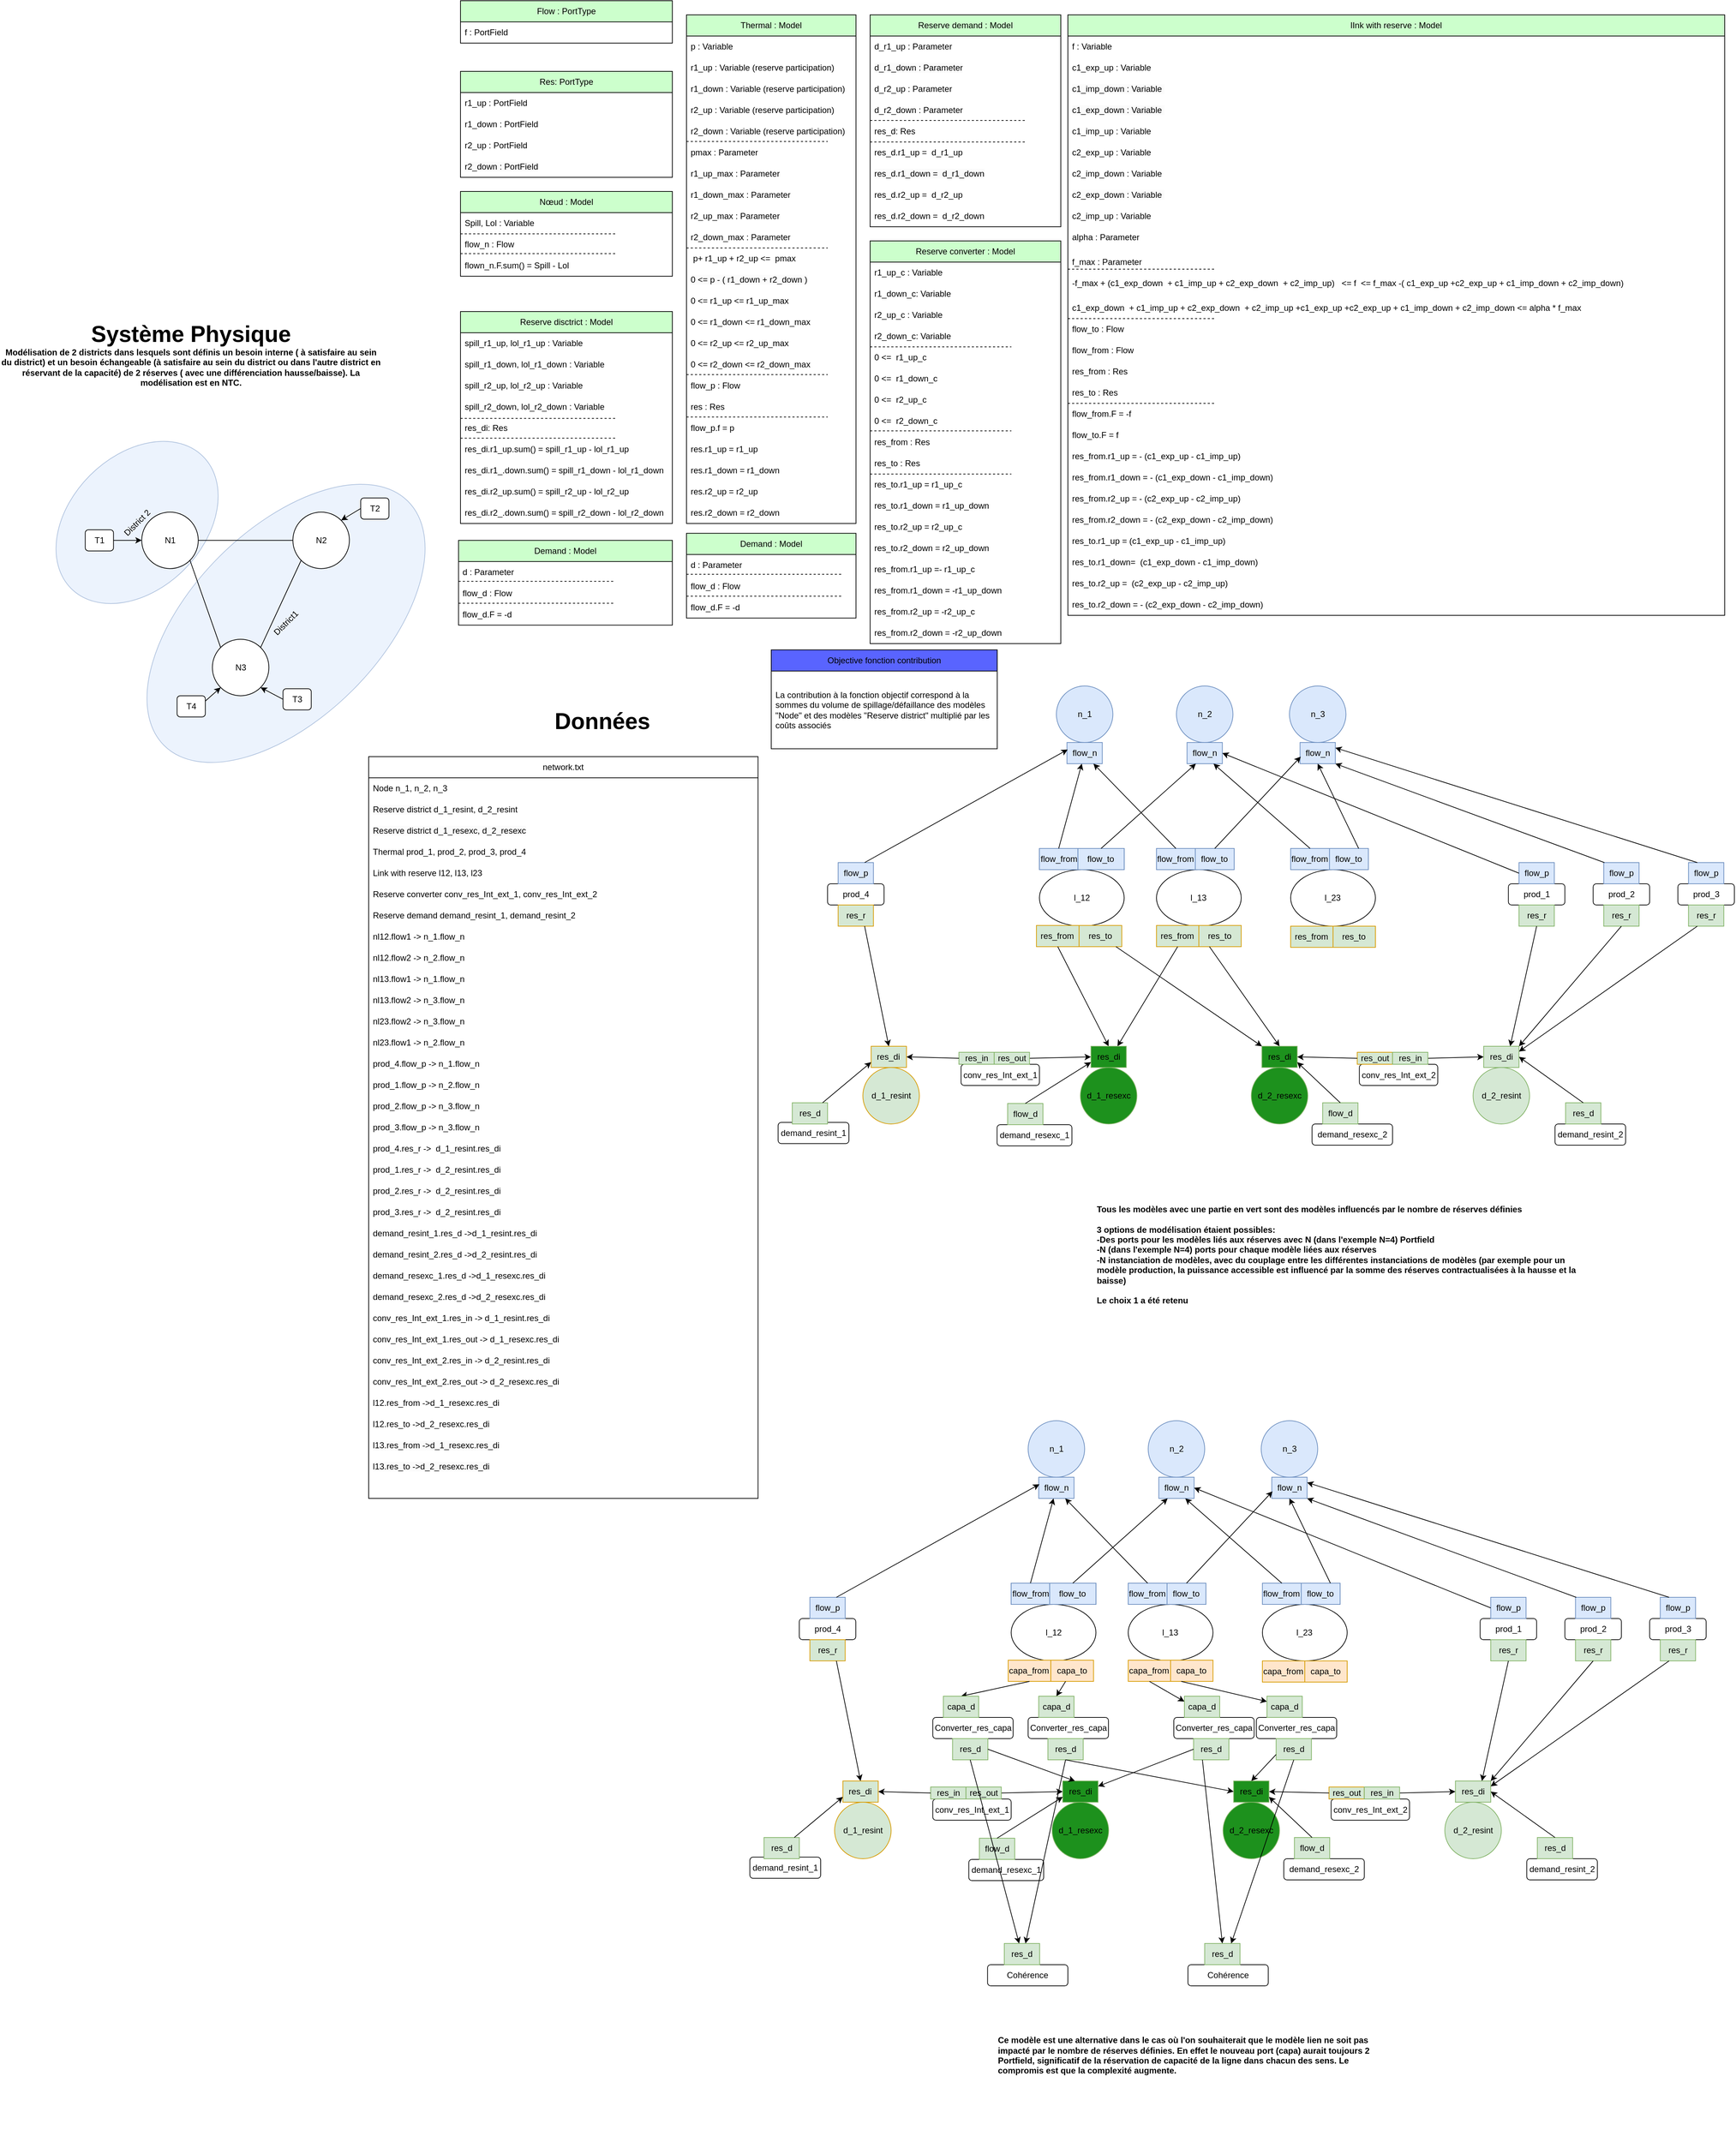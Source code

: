 <mxfile>
    <diagram name="Page-1" id="0eeWLhEhAbjt74QTUGkZ">
        <mxGraphModel dx="3409" dy="2094" grid="1" gridSize="10" guides="1" tooltips="1" connect="1" arrows="1" fold="1" page="1" pageScale="1" pageWidth="827" pageHeight="1169" math="0" shadow="0">
            <root>
                <mxCell id="0"/>
                <mxCell id="1" parent="0"/>
                <mxCell id="109" value="network.txt" style="swimlane;fontStyle=0;childLayout=stackLayout;horizontal=1;startSize=30;horizontalStack=0;resizeParent=1;resizeParentMax=0;resizeLast=0;collapsible=1;marginBottom=0;whiteSpace=wrap;html=1;" vertex="1" parent="1">
                    <mxGeometry x="-320" y="260" width="551.29" height="1050" as="geometry"/>
                </mxCell>
                <mxCell id="110" value="Node n_1, n_2, n_3" style="text;strokeColor=none;fillColor=none;align=left;verticalAlign=middle;spacingLeft=4;spacingRight=4;overflow=hidden;points=[[0,0.5],[1,0.5]];portConstraint=eastwest;rotatable=0;whiteSpace=wrap;html=1;" vertex="1" parent="109">
                    <mxGeometry y="30" width="551.29" height="30" as="geometry"/>
                </mxCell>
                <mxCell id="111" value="&lt;span style=&quot;color: rgb(0, 0, 0); font-family: Helvetica; font-size: 12px; font-style: normal; font-variant-ligatures: normal; font-variant-caps: normal; font-weight: 400; letter-spacing: normal; orphans: 2; text-align: center; text-indent: 0px; text-transform: none; widows: 2; word-spacing: 0px; -webkit-text-stroke-width: 0px; background-color: rgb(251, 251, 251); text-decoration-thickness: initial; text-decoration-style: initial; text-decoration-color: initial; float: none; display: inline !important;&quot;&gt;Reserve district&amp;nbsp;&lt;/span&gt;d_1_resint, d_2_resint" style="text;strokeColor=none;fillColor=none;align=left;verticalAlign=middle;spacingLeft=4;spacingRight=4;overflow=hidden;points=[[0,0.5],[1,0.5]];portConstraint=eastwest;rotatable=0;whiteSpace=wrap;html=1;" vertex="1" parent="109">
                    <mxGeometry y="60" width="551.29" height="30" as="geometry"/>
                </mxCell>
                <mxCell id="112" value="&lt;span style=&quot;border-color: var(--border-color); color: rgb(0, 0, 0); font-family: Helvetica; font-size: 12px; font-style: normal; font-variant-ligatures: normal; font-variant-caps: normal; font-weight: 400; letter-spacing: normal; orphans: 2; text-indent: 0px; text-transform: none; widows: 2; word-spacing: 0px; -webkit-text-stroke-width: 0px; text-decoration-thickness: initial; text-decoration-style: initial; text-decoration-color: initial; text-align: center; background-color: rgb(251, 251, 251); float: none; display: inline !important;&quot;&gt;Reserve district&amp;nbsp;&lt;/span&gt;&lt;span style=&quot;color: rgb(0, 0, 0); font-family: Helvetica; font-size: 12px; font-style: normal; font-variant-ligatures: normal; font-variant-caps: normal; font-weight: 400; letter-spacing: normal; orphans: 2; text-align: left; text-indent: 0px; text-transform: none; widows: 2; word-spacing: 0px; -webkit-text-stroke-width: 0px; background-color: rgb(251, 251, 251); text-decoration-thickness: initial; text-decoration-style: initial; text-decoration-color: initial; float: none; display: inline !important;&quot;&gt;d_1_resexc, d_2_resexc&lt;/span&gt;" style="text;strokeColor=none;fillColor=none;align=left;verticalAlign=middle;spacingLeft=4;spacingRight=4;overflow=hidden;points=[[0,0.5],[1,0.5]];portConstraint=eastwest;rotatable=0;whiteSpace=wrap;html=1;" vertex="1" parent="109">
                    <mxGeometry y="90" width="551.29" height="30" as="geometry"/>
                </mxCell>
                <mxCell id="113" value="Thermal prod_1, prod_2, prod_3, prod_4" style="text;strokeColor=none;fillColor=none;align=left;verticalAlign=middle;spacingLeft=4;spacingRight=4;overflow=hidden;points=[[0,0.5],[1,0.5]];portConstraint=eastwest;rotatable=0;whiteSpace=wrap;html=1;" vertex="1" parent="109">
                    <mxGeometry y="120" width="551.29" height="30" as="geometry"/>
                </mxCell>
                <mxCell id="114" value="Link with reserve l12, l13, l23" style="text;strokeColor=none;fillColor=none;align=left;verticalAlign=middle;spacingLeft=4;spacingRight=4;overflow=hidden;points=[[0,0.5],[1,0.5]];portConstraint=eastwest;rotatable=0;whiteSpace=wrap;html=1;" vertex="1" parent="109">
                    <mxGeometry y="150" width="551.29" height="30" as="geometry"/>
                </mxCell>
                <mxCell id="115" value="Reserve converter conv_res_Int_ext_1, conv_res_Int_ext_2" style="text;strokeColor=none;fillColor=none;align=left;verticalAlign=middle;spacingLeft=4;spacingRight=4;overflow=hidden;points=[[0,0.5],[1,0.5]];portConstraint=eastwest;rotatable=0;whiteSpace=wrap;html=1;" vertex="1" parent="109">
                    <mxGeometry y="180" width="551.29" height="30" as="geometry"/>
                </mxCell>
                <mxCell id="116" value="Reserve demand demand_resint_1,&amp;nbsp;demand_resint_2" style="text;strokeColor=none;fillColor=none;align=left;verticalAlign=middle;spacingLeft=4;spacingRight=4;overflow=hidden;points=[[0,0.5],[1,0.5]];portConstraint=eastwest;rotatable=0;whiteSpace=wrap;html=1;" vertex="1" parent="109">
                    <mxGeometry y="210" width="551.29" height="30" as="geometry"/>
                </mxCell>
                <mxCell id="117" value="nl12.flow1 -&amp;gt; n_1.flow_n" style="text;strokeColor=none;fillColor=none;align=left;verticalAlign=middle;spacingLeft=4;spacingRight=4;overflow=hidden;points=[[0,0.5],[1,0.5]];portConstraint=eastwest;rotatable=0;whiteSpace=wrap;html=1;" vertex="1" parent="109">
                    <mxGeometry y="240" width="551.29" height="30" as="geometry"/>
                </mxCell>
                <mxCell id="118" value="nl12.flow2 -&amp;gt; n_2.flow_n" style="text;strokeColor=none;fillColor=none;align=left;verticalAlign=middle;spacingLeft=4;spacingRight=4;overflow=hidden;points=[[0,0.5],[1,0.5]];portConstraint=eastwest;rotatable=0;whiteSpace=wrap;html=1;" vertex="1" parent="109">
                    <mxGeometry y="270" width="551.29" height="30" as="geometry"/>
                </mxCell>
                <mxCell id="119" value="nl13.flow1 -&amp;gt; n_1.flow_n" style="text;strokeColor=none;fillColor=none;align=left;verticalAlign=middle;spacingLeft=4;spacingRight=4;overflow=hidden;points=[[0,0.5],[1,0.5]];portConstraint=eastwest;rotatable=0;whiteSpace=wrap;html=1;" vertex="1" parent="109">
                    <mxGeometry y="300" width="551.29" height="30" as="geometry"/>
                </mxCell>
                <mxCell id="120" value="nl13.flow2 -&amp;gt; n_3.flow_n" style="text;strokeColor=none;fillColor=none;align=left;verticalAlign=middle;spacingLeft=4;spacingRight=4;overflow=hidden;points=[[0,0.5],[1,0.5]];portConstraint=eastwest;rotatable=0;whiteSpace=wrap;html=1;" vertex="1" parent="109">
                    <mxGeometry y="330" width="551.29" height="30" as="geometry"/>
                </mxCell>
                <mxCell id="121" value="nl23.flow2 -&amp;gt; n_3.flow_n" style="text;strokeColor=none;fillColor=none;align=left;verticalAlign=middle;spacingLeft=4;spacingRight=4;overflow=hidden;points=[[0,0.5],[1,0.5]];portConstraint=eastwest;rotatable=0;whiteSpace=wrap;html=1;" vertex="1" parent="109">
                    <mxGeometry y="360" width="551.29" height="30" as="geometry"/>
                </mxCell>
                <mxCell id="122" value="nl23.flow1 -&amp;gt; n_2.flow_n" style="text;strokeColor=none;fillColor=none;align=left;verticalAlign=middle;spacingLeft=4;spacingRight=4;overflow=hidden;points=[[0,0.5],[1,0.5]];portConstraint=eastwest;rotatable=0;whiteSpace=wrap;html=1;" vertex="1" parent="109">
                    <mxGeometry y="390" width="551.29" height="30" as="geometry"/>
                </mxCell>
                <mxCell id="123" value="prod_4.flow_p -&amp;gt; n_1.flow_n" style="text;strokeColor=none;fillColor=none;align=left;verticalAlign=middle;spacingLeft=4;spacingRight=4;overflow=hidden;points=[[0,0.5],[1,0.5]];portConstraint=eastwest;rotatable=0;whiteSpace=wrap;html=1;" vertex="1" parent="109">
                    <mxGeometry y="420" width="551.29" height="30" as="geometry"/>
                </mxCell>
                <mxCell id="124" value="prod_1.flow_p -&amp;gt; n_2.flow_n" style="text;strokeColor=none;fillColor=none;align=left;verticalAlign=middle;spacingLeft=4;spacingRight=4;overflow=hidden;points=[[0,0.5],[1,0.5]];portConstraint=eastwest;rotatable=0;whiteSpace=wrap;html=1;" vertex="1" parent="109">
                    <mxGeometry y="450" width="551.29" height="30" as="geometry"/>
                </mxCell>
                <mxCell id="125" value="prod_2.flow_p -&amp;gt; n_3.flow_n" style="text;strokeColor=none;fillColor=none;align=left;verticalAlign=middle;spacingLeft=4;spacingRight=4;overflow=hidden;points=[[0,0.5],[1,0.5]];portConstraint=eastwest;rotatable=0;whiteSpace=wrap;html=1;" vertex="1" parent="109">
                    <mxGeometry y="480" width="551.29" height="30" as="geometry"/>
                </mxCell>
                <mxCell id="126" value="prod_3.flow_p -&amp;gt; n_3.flow_n" style="text;strokeColor=none;fillColor=none;align=left;verticalAlign=middle;spacingLeft=4;spacingRight=4;overflow=hidden;points=[[0,0.5],[1,0.5]];portConstraint=eastwest;rotatable=0;whiteSpace=wrap;html=1;" vertex="1" parent="109">
                    <mxGeometry y="510" width="551.29" height="30" as="geometry"/>
                </mxCell>
                <mxCell id="127" value="prod_4.res_r -&amp;gt;&amp;nbsp; d_1_resint.res_di" style="text;strokeColor=none;fillColor=none;align=left;verticalAlign=middle;spacingLeft=4;spacingRight=4;overflow=hidden;points=[[0,0.5],[1,0.5]];portConstraint=eastwest;rotatable=0;whiteSpace=wrap;html=1;" vertex="1" parent="109">
                    <mxGeometry y="540" width="551.29" height="30" as="geometry"/>
                </mxCell>
                <mxCell id="128" value="prod_1.res_r -&amp;gt;&amp;nbsp; d_2_resint.res_di" style="text;strokeColor=none;fillColor=none;align=left;verticalAlign=middle;spacingLeft=4;spacingRight=4;overflow=hidden;points=[[0,0.5],[1,0.5]];portConstraint=eastwest;rotatable=0;whiteSpace=wrap;html=1;" vertex="1" parent="109">
                    <mxGeometry y="570" width="551.29" height="30" as="geometry"/>
                </mxCell>
                <mxCell id="129" value="prod_2.res_r -&amp;gt;&amp;nbsp; d_2_resint.res_di" style="text;strokeColor=none;fillColor=none;align=left;verticalAlign=middle;spacingLeft=4;spacingRight=4;overflow=hidden;points=[[0,0.5],[1,0.5]];portConstraint=eastwest;rotatable=0;whiteSpace=wrap;html=1;" vertex="1" parent="109">
                    <mxGeometry y="600" width="551.29" height="30" as="geometry"/>
                </mxCell>
                <mxCell id="130" value="prod_3.res_r -&amp;gt;&amp;nbsp; d_2_resint.res_di" style="text;strokeColor=none;fillColor=none;align=left;verticalAlign=middle;spacingLeft=4;spacingRight=4;overflow=hidden;points=[[0,0.5],[1,0.5]];portConstraint=eastwest;rotatable=0;whiteSpace=wrap;html=1;" vertex="1" parent="109">
                    <mxGeometry y="630" width="551.29" height="30" as="geometry"/>
                </mxCell>
                <mxCell id="131" value="demand_resint_1.res_d -&amp;gt;d_1_resint.res_di" style="text;strokeColor=none;fillColor=none;align=left;verticalAlign=middle;spacingLeft=4;spacingRight=4;overflow=hidden;points=[[0,0.5],[1,0.5]];portConstraint=eastwest;rotatable=0;whiteSpace=wrap;html=1;" vertex="1" parent="109">
                    <mxGeometry y="660" width="551.29" height="30" as="geometry"/>
                </mxCell>
                <mxCell id="132" value="demand_resint_2.res_d -&amp;gt;d_2_resint.res_di" style="text;strokeColor=none;fillColor=none;align=left;verticalAlign=middle;spacingLeft=4;spacingRight=4;overflow=hidden;points=[[0,0.5],[1,0.5]];portConstraint=eastwest;rotatable=0;whiteSpace=wrap;html=1;" vertex="1" parent="109">
                    <mxGeometry y="690" width="551.29" height="30" as="geometry"/>
                </mxCell>
                <mxCell id="133" value="demand_resexc_1.res_d -&amp;gt;d_1_resexc.res_di" style="text;strokeColor=none;fillColor=none;align=left;verticalAlign=middle;spacingLeft=4;spacingRight=4;overflow=hidden;points=[[0,0.5],[1,0.5]];portConstraint=eastwest;rotatable=0;whiteSpace=wrap;html=1;" vertex="1" parent="109">
                    <mxGeometry y="720" width="551.29" height="30" as="geometry"/>
                </mxCell>
                <mxCell id="134" value="demand_resexc_2.res_d -&amp;gt;d_2_resexc.res_di" style="text;strokeColor=none;fillColor=none;align=left;verticalAlign=middle;spacingLeft=4;spacingRight=4;overflow=hidden;points=[[0,0.5],[1,0.5]];portConstraint=eastwest;rotatable=0;whiteSpace=wrap;html=1;" vertex="1" parent="109">
                    <mxGeometry y="750" width="551.29" height="30" as="geometry"/>
                </mxCell>
                <mxCell id="135" value="conv_res_Int_ext_1.res_in -&amp;gt; d_1_resint.res_di" style="text;strokeColor=none;fillColor=none;align=left;verticalAlign=middle;spacingLeft=4;spacingRight=4;overflow=hidden;points=[[0,0.5],[1,0.5]];portConstraint=eastwest;rotatable=0;whiteSpace=wrap;html=1;" vertex="1" parent="109">
                    <mxGeometry y="780" width="551.29" height="30" as="geometry"/>
                </mxCell>
                <mxCell id="136" value="conv_res_Int_ext_1.res_out -&amp;gt; d_1_resexc.res_di" style="text;strokeColor=none;fillColor=none;align=left;verticalAlign=middle;spacingLeft=4;spacingRight=4;overflow=hidden;points=[[0,0.5],[1,0.5]];portConstraint=eastwest;rotatable=0;whiteSpace=wrap;html=1;" vertex="1" parent="109">
                    <mxGeometry y="810" width="551.29" height="30" as="geometry"/>
                </mxCell>
                <mxCell id="137" value="conv_res_Int_ext_2.res_in -&amp;gt; d_2_resint.res_di" style="text;strokeColor=none;fillColor=none;align=left;verticalAlign=middle;spacingLeft=4;spacingRight=4;overflow=hidden;points=[[0,0.5],[1,0.5]];portConstraint=eastwest;rotatable=0;whiteSpace=wrap;html=1;" vertex="1" parent="109">
                    <mxGeometry y="840" width="551.29" height="30" as="geometry"/>
                </mxCell>
                <mxCell id="138" value="conv_res_Int_ext_2.res_out -&amp;gt; d_2_resexc.res_di" style="text;strokeColor=none;fillColor=none;align=left;verticalAlign=middle;spacingLeft=4;spacingRight=4;overflow=hidden;points=[[0,0.5],[1,0.5]];portConstraint=eastwest;rotatable=0;whiteSpace=wrap;html=1;" vertex="1" parent="109">
                    <mxGeometry y="870" width="551.29" height="30" as="geometry"/>
                </mxCell>
                <mxCell id="139" value="l12.res_from -&amp;gt;d_1_resexc.res_di" style="text;strokeColor=none;fillColor=none;align=left;verticalAlign=middle;spacingLeft=4;spacingRight=4;overflow=hidden;points=[[0,0.5],[1,0.5]];portConstraint=eastwest;rotatable=0;whiteSpace=wrap;html=1;" vertex="1" parent="109">
                    <mxGeometry y="900" width="551.29" height="30" as="geometry"/>
                </mxCell>
                <mxCell id="140" value="l12.res_to -&amp;gt;d_2_resexc.res_di" style="text;strokeColor=none;fillColor=none;align=left;verticalAlign=middle;spacingLeft=4;spacingRight=4;overflow=hidden;points=[[0,0.5],[1,0.5]];portConstraint=eastwest;rotatable=0;whiteSpace=wrap;html=1;" vertex="1" parent="109">
                    <mxGeometry y="930" width="551.29" height="30" as="geometry"/>
                </mxCell>
                <mxCell id="141" value="&lt;span style=&quot;color: rgb(0, 0, 0); font-family: Helvetica; font-size: 12px; font-style: normal; font-variant-ligatures: normal; font-variant-caps: normal; font-weight: 400; letter-spacing: normal; orphans: 2; text-align: left; text-indent: 0px; text-transform: none; widows: 2; word-spacing: 0px; -webkit-text-stroke-width: 0px; background-color: rgb(251, 251, 251); text-decoration-thickness: initial; text-decoration-style: initial; text-decoration-color: initial; float: none; display: inline !important;&quot;&gt;l13.res_from -&amp;gt;d_1_resexc.res_di&lt;/span&gt;" style="text;strokeColor=none;fillColor=none;align=left;verticalAlign=middle;spacingLeft=4;spacingRight=4;overflow=hidden;points=[[0,0.5],[1,0.5]];portConstraint=eastwest;rotatable=0;whiteSpace=wrap;html=1;" vertex="1" parent="109">
                    <mxGeometry y="960" width="551.29" height="30" as="geometry"/>
                </mxCell>
                <mxCell id="142" value="&lt;span style=&quot;border-color: var(--border-color); color: rgb(0, 0, 0); font-family: Helvetica; font-size: 12px; font-style: normal; font-variant-ligatures: normal; font-variant-caps: normal; font-weight: 400; letter-spacing: normal; orphans: 2; text-align: left; text-indent: 0px; text-transform: none; widows: 2; word-spacing: 0px; -webkit-text-stroke-width: 0px; text-decoration-thickness: initial; text-decoration-style: initial; text-decoration-color: initial; background-color: rgb(251, 251, 251); float: none; display: inline !important;&quot;&gt;l13.res_to -&amp;gt;d_2_resexc.res_di&lt;/span&gt;" style="text;strokeColor=none;fillColor=none;align=left;verticalAlign=middle;spacingLeft=4;spacingRight=4;overflow=hidden;points=[[0,0.5],[1,0.5]];portConstraint=eastwest;rotatable=0;whiteSpace=wrap;html=1;" vertex="1" parent="109">
                    <mxGeometry y="990" width="551.29" height="30" as="geometry"/>
                </mxCell>
                <mxCell id="143" style="text;strokeColor=none;fillColor=none;align=left;verticalAlign=middle;spacingLeft=4;spacingRight=4;overflow=hidden;points=[[0,0.5],[1,0.5]];portConstraint=eastwest;rotatable=0;whiteSpace=wrap;html=1;" vertex="1" parent="109">
                    <mxGeometry y="1020" width="551.29" height="30" as="geometry"/>
                </mxCell>
                <mxCell id="144" value="&lt;font style=&quot;&quot;&gt;&lt;b style=&quot;&quot;&gt;&lt;span style=&quot;font-size: 32px;&quot;&gt;Système Physique&lt;/span&gt;&lt;br&gt;Modélisation de 2 districts dans lesquels sont définis un besoin interne ( à satisfaire au sein du district) et un besoin échangeable (à satisfaire au sein du district ou dans l'autre district en réservant de la capacité) de 2 réserves ( avec une différenciation hausse/baisse). La modélisation est en NTC.&lt;br&gt;&lt;/b&gt;&lt;/font&gt;" style="text;html=1;strokeColor=none;fillColor=none;align=center;verticalAlign=middle;whiteSpace=wrap;rounded=0;" vertex="1" parent="1">
                    <mxGeometry x="-841.94" y="-370" width="541.29" height="120" as="geometry"/>
                </mxCell>
                <mxCell id="145" value="&lt;font style=&quot;font-size: 32px;&quot;&gt;&lt;b&gt;Données&lt;/b&gt;&lt;/font&gt;" style="text;html=1;strokeColor=none;fillColor=none;align=center;verticalAlign=middle;whiteSpace=wrap;rounded=0;" vertex="1" parent="1">
                    <mxGeometry x="-178.71" y="150" width="380" height="120" as="geometry"/>
                </mxCell>
                <mxCell id="146" value="" style="group" vertex="1" connectable="0" parent="1">
                    <mxGeometry x="453.73" y="160" width="1160" height="651" as="geometry"/>
                </mxCell>
                <mxCell id="147" value="" style="group" vertex="1" connectable="0" parent="146">
                    <mxGeometry x="200" width="80" height="110" as="geometry"/>
                </mxCell>
                <mxCell id="148" value="n_1" style="ellipse;whiteSpace=wrap;html=1;aspect=fixed;fillColor=#dae8fc;strokeColor=#6c8ebf;" vertex="1" parent="147">
                    <mxGeometry width="80" height="80" as="geometry"/>
                </mxCell>
                <mxCell id="149" value="flow_n" style="rounded=0;whiteSpace=wrap;html=1;fillColor=#dae8fc;strokeColor=#6c8ebf;" vertex="1" parent="147">
                    <mxGeometry x="15" y="80" width="50" height="30" as="geometry"/>
                </mxCell>
                <mxCell id="150" value="" style="group" vertex="1" connectable="0" parent="146">
                    <mxGeometry x="370" width="80" height="110" as="geometry"/>
                </mxCell>
                <mxCell id="151" value="n_2" style="ellipse;whiteSpace=wrap;html=1;aspect=fixed;fillColor=#dae8fc;strokeColor=#6c8ebf;" vertex="1" parent="150">
                    <mxGeometry width="80" height="80" as="geometry"/>
                </mxCell>
                <mxCell id="152" value="flow_n" style="rounded=0;whiteSpace=wrap;html=1;fillColor=#dae8fc;strokeColor=#6c8ebf;" vertex="1" parent="150">
                    <mxGeometry x="15" y="80" width="50" height="30" as="geometry"/>
                </mxCell>
                <mxCell id="153" value="" style="group" vertex="1" connectable="0" parent="146">
                    <mxGeometry x="530" width="80" height="110" as="geometry"/>
                </mxCell>
                <mxCell id="154" value="n_3" style="ellipse;whiteSpace=wrap;html=1;aspect=fixed;fillColor=#dae8fc;strokeColor=#6c8ebf;" vertex="1" parent="153">
                    <mxGeometry width="80" height="80" as="geometry"/>
                </mxCell>
                <mxCell id="155" value="flow_n" style="rounded=0;whiteSpace=wrap;html=1;fillColor=#dae8fc;strokeColor=#6c8ebf;" vertex="1" parent="153">
                    <mxGeometry x="15" y="80" width="50" height="30" as="geometry"/>
                </mxCell>
                <mxCell id="156" value="" style="group" vertex="1" connectable="0" parent="146">
                    <mxGeometry x="840" y="250" width="80" height="90" as="geometry"/>
                </mxCell>
                <mxCell id="157" value="prod_1" style="rounded=1;whiteSpace=wrap;html=1;" vertex="1" parent="156">
                    <mxGeometry y="30" width="80" height="30" as="geometry"/>
                </mxCell>
                <mxCell id="158" value="flow_p" style="rounded=0;whiteSpace=wrap;html=1;fillColor=#dae8fc;strokeColor=#6c8ebf;" vertex="1" parent="156">
                    <mxGeometry x="15" width="50" height="30" as="geometry"/>
                </mxCell>
                <mxCell id="159" value="res_r" style="rounded=0;whiteSpace=wrap;html=1;fillColor=#d5e8d4;strokeColor=#82b366;" vertex="1" parent="156">
                    <mxGeometry x="15" y="60" width="50" height="30" as="geometry"/>
                </mxCell>
                <mxCell id="160" value="" style="group" vertex="1" connectable="0" parent="146">
                    <mxGeometry x="-124" y="250" width="80" height="90" as="geometry"/>
                </mxCell>
                <mxCell id="161" value="prod_4" style="rounded=1;whiteSpace=wrap;html=1;" vertex="1" parent="160">
                    <mxGeometry y="30" width="80" height="30" as="geometry"/>
                </mxCell>
                <mxCell id="162" value="flow_p" style="rounded=0;whiteSpace=wrap;html=1;fillColor=#dae8fc;strokeColor=#6c8ebf;" vertex="1" parent="160">
                    <mxGeometry x="15" width="50" height="30" as="geometry"/>
                </mxCell>
                <mxCell id="163" value="res_r" style="rounded=0;whiteSpace=wrap;html=1;fillColor=#D5E8D4;strokeColor=#d79b00;" vertex="1" parent="160">
                    <mxGeometry x="15" y="60" width="50" height="30" as="geometry"/>
                </mxCell>
                <mxCell id="164" value="" style="group" vertex="1" connectable="0" parent="146">
                    <mxGeometry x="960" y="250" width="80" height="90" as="geometry"/>
                </mxCell>
                <mxCell id="165" value="prod_2" style="rounded=1;whiteSpace=wrap;html=1;" vertex="1" parent="164">
                    <mxGeometry y="30" width="80" height="30" as="geometry"/>
                </mxCell>
                <mxCell id="166" value="flow_p" style="rounded=0;whiteSpace=wrap;html=1;fillColor=#dae8fc;strokeColor=#6c8ebf;" vertex="1" parent="164">
                    <mxGeometry x="15" width="50" height="30" as="geometry"/>
                </mxCell>
                <mxCell id="167" value="res_r" style="rounded=0;whiteSpace=wrap;html=1;fillColor=#d5e8d4;strokeColor=#82b366;" vertex="1" parent="164">
                    <mxGeometry x="15" y="60" width="50" height="30" as="geometry"/>
                </mxCell>
                <mxCell id="168" value="" style="group" vertex="1" connectable="0" parent="146">
                    <mxGeometry x="1080" y="250" width="80" height="90" as="geometry"/>
                </mxCell>
                <mxCell id="169" value="prod_3" style="rounded=1;whiteSpace=wrap;html=1;" vertex="1" parent="168">
                    <mxGeometry y="30" width="80" height="30" as="geometry"/>
                </mxCell>
                <mxCell id="170" value="flow_p" style="rounded=0;whiteSpace=wrap;html=1;fillColor=#dae8fc;strokeColor=#6c8ebf;" vertex="1" parent="168">
                    <mxGeometry x="15" width="50" height="30" as="geometry"/>
                </mxCell>
                <mxCell id="171" value="res_r" style="rounded=0;whiteSpace=wrap;html=1;fillColor=#d5e8d4;strokeColor=#82b366;" vertex="1" parent="168">
                    <mxGeometry x="15" y="60" width="50" height="30" as="geometry"/>
                </mxCell>
                <mxCell id="172" value="" style="group" vertex="1" connectable="0" parent="146">
                    <mxGeometry x="176.0" y="230" width="121.73" height="150" as="geometry"/>
                </mxCell>
                <mxCell id="173" value="l_12" style="ellipse;whiteSpace=wrap;html=1;" vertex="1" parent="172">
                    <mxGeometry y="30" width="120" height="80" as="geometry"/>
                </mxCell>
                <mxCell id="174" value="" style="group;fillColor=#dae8fc;strokeColor=#6c8ebf;" vertex="1" connectable="0" parent="172">
                    <mxGeometry width="120" height="30" as="geometry"/>
                </mxCell>
                <mxCell id="175" value="flow_from" style="rounded=0;whiteSpace=wrap;html=1;fillColor=#dae8fc;strokeColor=#6c8ebf;" vertex="1" parent="174">
                    <mxGeometry width="54.545" height="30" as="geometry"/>
                </mxCell>
                <mxCell id="176" value="flow_to" style="rounded=0;whiteSpace=wrap;html=1;fillColor=#dae8fc;strokeColor=#6c8ebf;" vertex="1" parent="174">
                    <mxGeometry x="54.545" width="65.455" height="30" as="geometry"/>
                </mxCell>
                <mxCell id="177" value="" style="group" vertex="1" connectable="0" parent="172">
                    <mxGeometry x="-4.27" y="109" width="120.87" height="30" as="geometry"/>
                </mxCell>
                <mxCell id="178" value="res_from" style="rounded=0;whiteSpace=wrap;html=1;fillColor=#D5E8D4;strokeColor=#d79b00;" vertex="1" parent="177">
                    <mxGeometry width="60.435" height="30" as="geometry"/>
                </mxCell>
                <mxCell id="179" value="res_to" style="rounded=0;whiteSpace=wrap;html=1;fillColor=#D5E8D4;strokeColor=#d79b00;" vertex="1" parent="177">
                    <mxGeometry x="60.435" width="60.435" height="30" as="geometry"/>
                </mxCell>
                <mxCell id="180" value="" style="group" vertex="1" connectable="0" parent="146">
                    <mxGeometry x="341.73" y="230" width="121.73" height="140" as="geometry"/>
                </mxCell>
                <mxCell id="181" value="l_13" style="ellipse;whiteSpace=wrap;html=1;" vertex="1" parent="180">
                    <mxGeometry y="30" width="120" height="80" as="geometry"/>
                </mxCell>
                <mxCell id="182" value="" style="group;fillColor=#dae8fc;strokeColor=#6c8ebf;" vertex="1" connectable="0" parent="180">
                    <mxGeometry width="110" height="30" as="geometry"/>
                </mxCell>
                <mxCell id="183" value="flow_from" style="rounded=0;whiteSpace=wrap;html=1;fillColor=#dae8fc;strokeColor=#6c8ebf;" vertex="1" parent="182">
                    <mxGeometry width="55.0" height="30" as="geometry"/>
                </mxCell>
                <mxCell id="184" value="flow_to" style="rounded=0;whiteSpace=wrap;html=1;fillColor=#dae8fc;strokeColor=#6c8ebf;" vertex="1" parent="182">
                    <mxGeometry x="55.0" width="55.0" height="30" as="geometry"/>
                </mxCell>
                <mxCell id="185" value="" style="group;fillColor=#D5E8D4;" vertex="1" connectable="0" parent="180">
                    <mxGeometry y="109" width="120" height="30" as="geometry"/>
                </mxCell>
                <mxCell id="186" value="res_from" style="rounded=0;whiteSpace=wrap;html=1;fillColor=#D5E8D4;strokeColor=#d79b00;" vertex="1" parent="185">
                    <mxGeometry width="60" height="30" as="geometry"/>
                </mxCell>
                <mxCell id="187" value="res_to" style="rounded=0;whiteSpace=wrap;html=1;fillColor=#D5E8D4;strokeColor=#d79b00;" vertex="1" parent="185">
                    <mxGeometry x="60" width="60" height="30" as="geometry"/>
                </mxCell>
                <mxCell id="188" value="" style="group" vertex="1" connectable="0" parent="146">
                    <mxGeometry x="531.73" y="230" width="121.73" height="140" as="geometry"/>
                </mxCell>
                <mxCell id="189" value="l_23" style="ellipse;whiteSpace=wrap;html=1;" vertex="1" parent="188">
                    <mxGeometry y="30" width="120" height="80" as="geometry"/>
                </mxCell>
                <mxCell id="190" value="" style="group;fillColor=#dae8fc;strokeColor=#6c8ebf;" vertex="1" connectable="0" parent="188">
                    <mxGeometry width="110" height="30" as="geometry"/>
                </mxCell>
                <mxCell id="191" value="flow_from" style="rounded=0;whiteSpace=wrap;html=1;fillColor=#dae8fc;strokeColor=#6c8ebf;" vertex="1" parent="190">
                    <mxGeometry width="55.0" height="30" as="geometry"/>
                </mxCell>
                <mxCell id="192" value="flow_to" style="rounded=0;whiteSpace=wrap;html=1;fillColor=#dae8fc;strokeColor=#6c8ebf;" vertex="1" parent="190">
                    <mxGeometry x="55.0" width="55.0" height="30" as="geometry"/>
                </mxCell>
                <mxCell id="193" value="" style="group;fillColor=#ffe6cc;strokeColor=#d79b00;" vertex="1" connectable="0" parent="188">
                    <mxGeometry y="110" width="120" height="30" as="geometry"/>
                </mxCell>
                <mxCell id="194" value="res_from" style="rounded=0;whiteSpace=wrap;html=1;fillColor=#D5E8D4;strokeColor=#d79b00;" vertex="1" parent="193">
                    <mxGeometry width="60" height="30" as="geometry"/>
                </mxCell>
                <mxCell id="195" value="res_to" style="rounded=0;whiteSpace=wrap;html=1;fillColor=#D5E8D4;strokeColor=#d79b00;" vertex="1" parent="193">
                    <mxGeometry x="60" width="60" height="30" as="geometry"/>
                </mxCell>
                <mxCell id="196" value="" style="group" vertex="1" connectable="0" parent="146">
                    <mxGeometry x="790" y="510" width="80" height="110" as="geometry"/>
                </mxCell>
                <mxCell id="197" value="d_2_resint" style="ellipse;whiteSpace=wrap;html=1;aspect=fixed;fillColor=#d5e8d4;strokeColor=#82b366;" vertex="1" parent="196">
                    <mxGeometry y="30" width="80" height="80" as="geometry"/>
                </mxCell>
                <mxCell id="198" value="res_di" style="rounded=0;whiteSpace=wrap;html=1;fillColor=#d5e8d4;strokeColor=#82b366;" vertex="1" parent="196">
                    <mxGeometry x="15" width="50" height="30" as="geometry"/>
                </mxCell>
                <mxCell id="199" value="" style="group" vertex="1" connectable="0" parent="146">
                    <mxGeometry x="-74" y="490" width="86" height="130" as="geometry"/>
                </mxCell>
                <mxCell id="200" value="d_1_resint" style="ellipse;whiteSpace=wrap;html=1;aspect=fixed;fillColor=#D5E8D4;strokeColor=#d79b00;" vertex="1" parent="199">
                    <mxGeometry y="50" width="80" height="80" as="geometry"/>
                </mxCell>
                <mxCell id="201" value="res_di" style="rounded=0;whiteSpace=wrap;html=1;fillColor=#D5E8D4;strokeColor=#d79b00;" vertex="1" parent="199">
                    <mxGeometry x="11.73" y="20" width="50" height="30" as="geometry"/>
                </mxCell>
                <mxCell id="202" value="" style="group" vertex="1" connectable="0" parent="146">
                    <mxGeometry x="906" y="560" width="100" height="90" as="geometry"/>
                </mxCell>
                <mxCell id="203" value="demand_resint_2" style="rounded=1;whiteSpace=wrap;html=1;" vertex="1" parent="202">
                    <mxGeometry y="60" width="100" height="30" as="geometry"/>
                </mxCell>
                <mxCell id="204" value="res_d" style="rounded=0;whiteSpace=wrap;html=1;fillColor=#d5e8d4;strokeColor=#82b366;" vertex="1" parent="202">
                    <mxGeometry x="15" y="30" width="50" height="30" as="geometry"/>
                </mxCell>
                <mxCell id="205" value="" style="endArrow=classic;html=1;rounded=0;entryX=1;entryY=1;entryDx=0;entryDy=0;" edge="1" parent="146" target="155">
                    <mxGeometry width="50" height="50" relative="1" as="geometry">
                        <mxPoint x="976" y="250" as="sourcePoint"/>
                        <mxPoint x="1126" y="260" as="targetPoint"/>
                    </mxGeometry>
                </mxCell>
                <mxCell id="206" value="" style="endArrow=classic;html=1;rounded=0;exitX=0.75;exitY=0;exitDx=0;exitDy=0;" edge="1" parent="146" source="162">
                    <mxGeometry width="50" height="50" relative="1" as="geometry">
                        <mxPoint x="445" y="113" as="sourcePoint"/>
                        <mxPoint x="216" y="90" as="targetPoint"/>
                    </mxGeometry>
                </mxCell>
                <mxCell id="207" value="" style="endArrow=classic;html=1;rounded=0;entryX=1;entryY=0.25;entryDx=0;entryDy=0;exitX=0.25;exitY=0;exitDx=0;exitDy=0;" edge="1" parent="146" source="170" target="155">
                    <mxGeometry width="50" height="50" relative="1" as="geometry">
                        <mxPoint x="1156" y="80" as="sourcePoint"/>
                        <mxPoint x="1116" y="250" as="targetPoint"/>
                    </mxGeometry>
                </mxCell>
                <mxCell id="208" value="" style="endArrow=classic;html=1;rounded=0;exitX=0.5;exitY=0;exitDx=0;exitDy=0;entryX=0.25;entryY=1;entryDx=0;entryDy=0;" edge="1" parent="146" source="176" target="152">
                    <mxGeometry width="50" height="50" relative="1" as="geometry">
                        <mxPoint x="249" y="300" as="sourcePoint"/>
                        <mxPoint x="246" y="120" as="targetPoint"/>
                    </mxGeometry>
                </mxCell>
                <mxCell id="209" value="" style="endArrow=classic;html=1;rounded=0;exitX=0.5;exitY=0;exitDx=0;exitDy=0;entryX=0.75;entryY=1;entryDx=0;entryDy=0;" edge="1" parent="146" source="183" target="149">
                    <mxGeometry width="50" height="50" relative="1" as="geometry">
                        <mxPoint x="249" y="300" as="sourcePoint"/>
                        <mxPoint x="246" y="120" as="targetPoint"/>
                    </mxGeometry>
                </mxCell>
                <mxCell id="210" value="" style="endArrow=classic;html=1;rounded=0;exitX=0.5;exitY=0;exitDx=0;exitDy=0;entryX=0.75;entryY=1;entryDx=0;entryDy=0;" edge="1" parent="146" source="191" target="152">
                    <mxGeometry width="50" height="50" relative="1" as="geometry">
                        <mxPoint x="465" y="300" as="sourcePoint"/>
                        <mxPoint x="556" y="110" as="targetPoint"/>
                    </mxGeometry>
                </mxCell>
                <mxCell id="211" value="" style="endArrow=classic;html=1;rounded=0;entryX=1;entryY=0.5;entryDx=0;entryDy=0;exitX=0;exitY=0.5;exitDx=0;exitDy=0;" edge="1" parent="146" source="158" target="152">
                    <mxGeometry width="50" height="50" relative="1" as="geometry">
                        <mxPoint x="986" y="260" as="sourcePoint"/>
                        <mxPoint x="605" y="120" as="targetPoint"/>
                    </mxGeometry>
                </mxCell>
                <mxCell id="212" value="" style="endArrow=classic;html=1;rounded=0;exitX=0.75;exitY=1;exitDx=0;exitDy=0;entryX=0.5;entryY=0;entryDx=0;entryDy=0;" edge="1" parent="146" source="163" target="201">
                    <mxGeometry width="50" height="50" relative="1" as="geometry">
                        <mxPoint x="890" y="350" as="sourcePoint"/>
                        <mxPoint x="96" y="490" as="targetPoint"/>
                    </mxGeometry>
                </mxCell>
                <mxCell id="213" value="" style="group" vertex="1" connectable="0" parent="146">
                    <mxGeometry x="476" y="510" width="80" height="110" as="geometry"/>
                </mxCell>
                <mxCell id="214" value="d_2_resexc" style="ellipse;whiteSpace=wrap;html=1;aspect=fixed;fillColor=#1D911D;strokeColor=#82b366;" vertex="1" parent="213">
                    <mxGeometry y="30" width="80" height="80" as="geometry"/>
                </mxCell>
                <mxCell id="215" value="res_di" style="rounded=0;whiteSpace=wrap;html=1;fillColor=#1D911D;strokeColor=#82b366;" vertex="1" parent="213">
                    <mxGeometry x="15" width="50" height="30" as="geometry"/>
                </mxCell>
                <mxCell id="216" value="demand_resexc_2" style="rounded=1;whiteSpace=wrap;html=1;" vertex="1" parent="146">
                    <mxGeometry x="562" y="620" width="114" height="30" as="geometry"/>
                </mxCell>
                <mxCell id="217" value="flow_d" style="rounded=0;whiteSpace=wrap;html=1;fillColor=#d5e8d4;strokeColor=#82b366;" vertex="1" parent="146">
                    <mxGeometry x="577" y="590" width="50" height="30" as="geometry"/>
                </mxCell>
                <mxCell id="218" value="" style="endArrow=classic;html=1;rounded=0;entryX=0.5;entryY=1;entryDx=0;entryDy=0;exitX=0.75;exitY=0;exitDx=0;exitDy=0;" edge="1" parent="146" source="192" target="155">
                    <mxGeometry width="50" height="50" relative="1" as="geometry">
                        <mxPoint x="656" y="290" as="sourcePoint"/>
                        <mxPoint x="433" y="120" as="targetPoint"/>
                    </mxGeometry>
                </mxCell>
                <mxCell id="219" value="" style="endArrow=classic;html=1;rounded=0;entryX=1;entryY=0.75;entryDx=0;entryDy=0;exitX=0.5;exitY=0;exitDx=0;exitDy=0;" edge="1" parent="146" source="217" target="215">
                    <mxGeometry width="50" height="50" relative="1" as="geometry">
                        <mxPoint x="581" y="575" as="sourcePoint"/>
                        <mxPoint x="521" y="692" as="targetPoint"/>
                    </mxGeometry>
                </mxCell>
                <mxCell id="220" value="" style="endArrow=classic;html=1;rounded=0;exitX=0.5;exitY=1;exitDx=0;exitDy=0;entryX=1;entryY=0;entryDx=0;entryDy=0;" edge="1" parent="146" source="167" target="198">
                    <mxGeometry width="50" height="50" relative="1" as="geometry">
                        <mxPoint x="890" y="350" as="sourcePoint"/>
                        <mxPoint x="846" y="520" as="targetPoint"/>
                    </mxGeometry>
                </mxCell>
                <mxCell id="221" value="" style="endArrow=classic;html=1;rounded=0;exitX=0.5;exitY=0;exitDx=0;exitDy=0;entryX=1;entryY=0.5;entryDx=0;entryDy=0;" edge="1" parent="146" source="204" target="198">
                    <mxGeometry width="50" height="50" relative="1" as="geometry">
                        <mxPoint x="1118" y="350" as="sourcePoint"/>
                        <mxPoint x="863" y="530" as="targetPoint"/>
                    </mxGeometry>
                </mxCell>
                <mxCell id="222" value="" style="endArrow=classic;html=1;rounded=0;exitX=0.25;exitY=1;exitDx=0;exitDy=0;entryX=1;entryY=0.25;entryDx=0;entryDy=0;" edge="1" parent="146" source="171" target="198">
                    <mxGeometry width="50" height="50" relative="1" as="geometry">
                        <mxPoint x="1010" y="350" as="sourcePoint"/>
                        <mxPoint x="856" y="530" as="targetPoint"/>
                    </mxGeometry>
                </mxCell>
                <mxCell id="223" value="" style="endArrow=classic;html=1;rounded=0;exitX=0.5;exitY=1;exitDx=0;exitDy=0;entryX=0.75;entryY=0;entryDx=0;entryDy=0;" edge="1" parent="146" source="159" target="198">
                    <mxGeometry width="50" height="50" relative="1" as="geometry">
                        <mxPoint x="986" y="260" as="sourcePoint"/>
                        <mxPoint x="856" y="510" as="targetPoint"/>
                    </mxGeometry>
                </mxCell>
                <mxCell id="224" value="" style="endArrow=classic;html=1;rounded=0;exitX=0.5;exitY=1;exitDx=0;exitDy=0;entryX=0.5;entryY=0;entryDx=0;entryDy=0;" edge="1" parent="146" source="178" target="240">
                    <mxGeometry width="50" height="50" relative="1" as="geometry">
                        <mxPoint x="81" y="505" as="sourcePoint"/>
                        <mxPoint x="1.27" y="502.75" as="targetPoint"/>
                    </mxGeometry>
                </mxCell>
                <mxCell id="225" value="" style="endArrow=classic;html=1;rounded=0;exitX=0.5;exitY=1;exitDx=0;exitDy=0;entryX=0.75;entryY=0;entryDx=0;entryDy=0;" edge="1" parent="146" source="186" target="240">
                    <mxGeometry width="50" height="50" relative="1" as="geometry">
                        <mxPoint x="81" y="543" as="sourcePoint"/>
                        <mxPoint x="1.27" y="532.75" as="targetPoint"/>
                    </mxGeometry>
                </mxCell>
                <mxCell id="226" value="" style="endArrow=classic;html=1;rounded=0;entryX=0;entryY=0;entryDx=0;entryDy=0;" edge="1" parent="146" source="179" target="215">
                    <mxGeometry width="50" height="50" relative="1" as="geometry">
                        <mxPoint x="81" y="475" as="sourcePoint"/>
                        <mxPoint x="396" y="550" as="targetPoint"/>
                    </mxGeometry>
                </mxCell>
                <mxCell id="227" value="" style="endArrow=classic;html=1;rounded=0;entryX=0.5;entryY=0;entryDx=0;entryDy=0;exitX=0.25;exitY=1;exitDx=0;exitDy=0;" edge="1" parent="146" source="187" target="215">
                    <mxGeometry width="50" height="50" relative="1" as="geometry">
                        <mxPoint x="288" y="379" as="sourcePoint"/>
                        <mxPoint x="561" y="640" as="targetPoint"/>
                    </mxGeometry>
                </mxCell>
                <mxCell id="228" value="conv_res_Int_ext_2" style="rounded=1;whiteSpace=wrap;html=1;" vertex="1" parent="146">
                    <mxGeometry x="629" y="535.5" width="111" height="30" as="geometry"/>
                </mxCell>
                <mxCell id="229" value="" style="endArrow=classic;html=1;rounded=0;entryX=0;entryY=0.5;entryDx=0;entryDy=0;exitX=1;exitY=0.5;exitDx=0;exitDy=0;" edge="1" parent="146" source="231" target="198">
                    <mxGeometry width="50" height="50" relative="1" as="geometry">
                        <mxPoint x="650" y="515.5" as="sourcePoint"/>
                        <mxPoint x="805" y="533" as="targetPoint"/>
                    </mxGeometry>
                </mxCell>
                <mxCell id="230" value="res_out" style="rounded=0;whiteSpace=wrap;html=1;fillColor=#D5E8D4;strokeColor=#d79b00;" vertex="1" parent="146">
                    <mxGeometry x="626" y="518.5" width="50" height="17" as="geometry"/>
                </mxCell>
                <mxCell id="231" value="res_in" style="rounded=0;whiteSpace=wrap;html=1;fillColor=#d5e8d4;strokeColor=#82b366;" vertex="1" parent="146">
                    <mxGeometry x="676" y="518.5" width="50" height="17" as="geometry"/>
                </mxCell>
                <mxCell id="232" value="" style="endArrow=classic;html=1;rounded=0;entryX=1;entryY=0.5;entryDx=0;entryDy=0;exitX=0;exitY=0.5;exitDx=0;exitDy=0;" edge="1" parent="146" source="230" target="215">
                    <mxGeometry width="50" height="50" relative="1" as="geometry">
                        <mxPoint x="601" y="590.5" as="sourcePoint"/>
                        <mxPoint x="561" y="548.5" as="targetPoint"/>
                    </mxGeometry>
                </mxCell>
                <mxCell id="233" value="conv_res_Int_ext_1" style="rounded=1;whiteSpace=wrap;html=1;" vertex="1" parent="146">
                    <mxGeometry x="65" y="535.5" width="111" height="30" as="geometry"/>
                </mxCell>
                <mxCell id="234" value="" style="endArrow=classic;html=1;rounded=0;entryX=0;entryY=0.5;entryDx=0;entryDy=0;exitX=1;exitY=0.5;exitDx=0;exitDy=0;" edge="1" parent="146" source="236" target="240">
                    <mxGeometry width="50" height="50" relative="1" as="geometry">
                        <mxPoint x="206" y="537" as="sourcePoint"/>
                        <mxPoint x="248" y="536.5" as="targetPoint"/>
                    </mxGeometry>
                </mxCell>
                <mxCell id="235" value="res_in" style="rounded=0;whiteSpace=wrap;html=1;fillColor=#D5E8D4;strokeColor=#82B366;" vertex="1" parent="146">
                    <mxGeometry x="62" y="518.5" width="50" height="17" as="geometry"/>
                </mxCell>
                <mxCell id="236" value="res_out" style="rounded=0;whiteSpace=wrap;html=1;fillColor=#D5E8D4;strokeColor=#82b366;" vertex="1" parent="146">
                    <mxGeometry x="112" y="518.5" width="50" height="17" as="geometry"/>
                </mxCell>
                <mxCell id="237" value="" style="endArrow=classic;html=1;rounded=0;entryX=1;entryY=0.5;entryDx=0;entryDy=0;exitX=0;exitY=0.5;exitDx=0;exitDy=0;" edge="1" parent="146" source="235" target="201">
                    <mxGeometry width="50" height="50" relative="1" as="geometry">
                        <mxPoint x="33.73" y="534.75" as="sourcePoint"/>
                        <mxPoint x="-16.27" y="532.75" as="targetPoint"/>
                    </mxGeometry>
                </mxCell>
                <mxCell id="238" value="" style="group" vertex="1" connectable="0" parent="146">
                    <mxGeometry x="234" y="510" width="80" height="110" as="geometry"/>
                </mxCell>
                <mxCell id="239" value="d_1_resexc" style="ellipse;whiteSpace=wrap;html=1;aspect=fixed;fillColor=#1D911D;strokeColor=#82b366;" vertex="1" parent="238">
                    <mxGeometry y="30" width="80" height="80" as="geometry"/>
                </mxCell>
                <mxCell id="240" value="res_di" style="rounded=0;whiteSpace=wrap;html=1;fillColor=#1D911D;strokeColor=#82b366;" vertex="1" parent="238">
                    <mxGeometry x="15" width="50" height="30" as="geometry"/>
                </mxCell>
                <mxCell id="241" value="demand_resexc_1" style="rounded=1;whiteSpace=wrap;html=1;" vertex="1" parent="146">
                    <mxGeometry x="116" y="621" width="106" height="30" as="geometry"/>
                </mxCell>
                <mxCell id="242" value="flow_d" style="rounded=0;whiteSpace=wrap;html=1;fillColor=#d5e8d4;strokeColor=#82b366;" vertex="1" parent="146">
                    <mxGeometry x="131" y="591" width="50" height="30" as="geometry"/>
                </mxCell>
                <mxCell id="243" value="" style="endArrow=classic;html=1;rounded=0;entryX=0;entryY=0.75;entryDx=0;entryDy=0;exitX=0.5;exitY=0;exitDx=0;exitDy=0;" edge="1" parent="146" source="242" target="240">
                    <mxGeometry width="50" height="50" relative="1" as="geometry">
                        <mxPoint x="276" y="735.5" as="sourcePoint"/>
                        <mxPoint x="219" y="707.5" as="targetPoint"/>
                    </mxGeometry>
                </mxCell>
                <mxCell id="244" value="" style="endArrow=classic;html=1;rounded=0;exitX=0.5;exitY=0;exitDx=0;exitDy=0;" edge="1" parent="1" source="175">
                    <mxGeometry width="50" height="50" relative="1" as="geometry">
                        <mxPoint x="516.73" y="360" as="sourcePoint"/>
                        <mxPoint x="689.73" y="270" as="targetPoint"/>
                    </mxGeometry>
                </mxCell>
                <mxCell id="245" value="" style="endArrow=classic;html=1;rounded=0;exitX=0.5;exitY=0;exitDx=0;exitDy=0;" edge="1" parent="1" source="184">
                    <mxGeometry width="50" height="50" relative="1" as="geometry">
                        <mxPoint x="868.73" y="460" as="sourcePoint"/>
                        <mxPoint x="999.73" y="260" as="targetPoint"/>
                    </mxGeometry>
                </mxCell>
                <mxCell id="246" value="" style="group" vertex="1" connectable="0" parent="1">
                    <mxGeometry x="290" y="772.25" width="90" height="90" as="geometry"/>
                </mxCell>
                <mxCell id="247" value="demand_resint_1" style="rounded=1;whiteSpace=wrap;html=1;" vertex="1" parent="246">
                    <mxGeometry x="-30.27" y="5.5" width="100.27" height="30" as="geometry"/>
                </mxCell>
                <mxCell id="248" value="res_d" style="rounded=0;whiteSpace=wrap;html=1;fillColor=#d5e8d4;strokeColor=#82b366;" vertex="1" parent="246">
                    <mxGeometry x="-10.27" y="-22.25" width="50" height="30" as="geometry"/>
                </mxCell>
                <mxCell id="249" value="" style="endArrow=classic;html=1;rounded=0;entryX=0;entryY=0.75;entryDx=0;entryDy=0;" edge="1" parent="1" source="248" target="201">
                    <mxGeometry width="50" height="50" relative="1" as="geometry">
                        <mxPoint x="332.23" y="740" as="sourcePoint"/>
                        <mxPoint x="1249" y="707.25" as="targetPoint"/>
                    </mxGeometry>
                </mxCell>
                <mxCell id="250" value="Thermal : Model" style="swimlane;fontStyle=0;childLayout=stackLayout;horizontal=1;startSize=30;horizontalStack=0;resizeParent=1;resizeParentMax=0;resizeLast=0;collapsible=1;marginBottom=0;whiteSpace=wrap;html=1;fillColor=#CCFFCC;" vertex="1" parent="1">
                    <mxGeometry x="130" y="-790" width="240" height="720" as="geometry"/>
                </mxCell>
                <mxCell id="251" value="p : Variable" style="text;strokeColor=none;fillColor=none;align=left;verticalAlign=middle;spacingLeft=4;spacingRight=4;overflow=hidden;points=[[0,0.5],[1,0.5]];portConstraint=eastwest;rotatable=0;whiteSpace=wrap;html=1;" vertex="1" parent="250">
                    <mxGeometry y="30" width="240" height="30" as="geometry"/>
                </mxCell>
                <mxCell id="252" value="r1_up : Variable (reserve participation)" style="text;strokeColor=none;fillColor=none;align=left;verticalAlign=middle;spacingLeft=4;spacingRight=4;overflow=hidden;points=[[0,0.5],[1,0.5]];portConstraint=eastwest;rotatable=0;whiteSpace=wrap;html=1;" vertex="1" parent="250">
                    <mxGeometry y="60" width="240" height="30" as="geometry"/>
                </mxCell>
                <mxCell id="253" value="r1_down : Variable (reserve participation)" style="text;strokeColor=none;fillColor=none;align=left;verticalAlign=middle;spacingLeft=4;spacingRight=4;overflow=hidden;points=[[0,0.5],[1,0.5]];portConstraint=eastwest;rotatable=0;whiteSpace=wrap;html=1;" vertex="1" parent="250">
                    <mxGeometry y="90" width="240" height="30" as="geometry"/>
                </mxCell>
                <mxCell id="254" value="r2_up : Variable (reserve participation)" style="text;strokeColor=none;fillColor=none;align=left;verticalAlign=middle;spacingLeft=4;spacingRight=4;overflow=hidden;points=[[0,0.5],[1,0.5]];portConstraint=eastwest;rotatable=0;whiteSpace=wrap;html=1;" vertex="1" parent="250">
                    <mxGeometry y="120" width="240" height="30" as="geometry"/>
                </mxCell>
                <mxCell id="255" value="r2_down : Variable (reserve participation)" style="text;strokeColor=none;fillColor=none;align=left;verticalAlign=middle;spacingLeft=4;spacingRight=4;overflow=hidden;points=[[0,0.5],[1,0.5]];portConstraint=eastwest;rotatable=0;whiteSpace=wrap;html=1;" vertex="1" parent="250">
                    <mxGeometry y="150" width="240" height="30" as="geometry"/>
                </mxCell>
                <mxCell id="256" value="" style="endArrow=none;dashed=1;html=1;rounded=0;exitX=0;exitY=0.5;exitDx=0;exitDy=0;entryX=1;entryY=0.5;entryDx=0;entryDy=0;" edge="1" parent="250">
                    <mxGeometry width="50" height="50" relative="1" as="geometry">
                        <mxPoint y="179.29" as="sourcePoint"/>
                        <mxPoint x="200" y="179.29" as="targetPoint"/>
                    </mxGeometry>
                </mxCell>
                <mxCell id="257" value="pmax : Parameter" style="text;strokeColor=none;fillColor=none;align=left;verticalAlign=middle;spacingLeft=4;spacingRight=4;overflow=hidden;points=[[0,0.5],[1,0.5]];portConstraint=eastwest;rotatable=0;whiteSpace=wrap;html=1;" vertex="1" parent="250">
                    <mxGeometry y="180" width="240" height="30" as="geometry"/>
                </mxCell>
                <mxCell id="258" value="r1_up_max : Parameter" style="text;strokeColor=none;fillColor=none;align=left;verticalAlign=middle;spacingLeft=4;spacingRight=4;overflow=hidden;points=[[0,0.5],[1,0.5]];portConstraint=eastwest;rotatable=0;whiteSpace=wrap;html=1;" vertex="1" parent="250">
                    <mxGeometry y="210" width="240" height="30" as="geometry"/>
                </mxCell>
                <mxCell id="259" value="r1_down_max : Parameter" style="text;strokeColor=none;fillColor=none;align=left;verticalAlign=middle;spacingLeft=4;spacingRight=4;overflow=hidden;points=[[0,0.5],[1,0.5]];portConstraint=eastwest;rotatable=0;whiteSpace=wrap;html=1;" vertex="1" parent="250">
                    <mxGeometry y="240" width="240" height="30" as="geometry"/>
                </mxCell>
                <mxCell id="260" value="r2_up_max : Parameter" style="text;strokeColor=none;fillColor=none;align=left;verticalAlign=middle;spacingLeft=4;spacingRight=4;overflow=hidden;points=[[0,0.5],[1,0.5]];portConstraint=eastwest;rotatable=0;whiteSpace=wrap;html=1;" vertex="1" parent="250">
                    <mxGeometry y="270" width="240" height="30" as="geometry"/>
                </mxCell>
                <mxCell id="261" value="r2_down_max : Parameter" style="text;strokeColor=none;fillColor=none;align=left;verticalAlign=middle;spacingLeft=4;spacingRight=4;overflow=hidden;points=[[0,0.5],[1,0.5]];portConstraint=eastwest;rotatable=0;whiteSpace=wrap;html=1;" vertex="1" parent="250">
                    <mxGeometry y="300" width="240" height="30" as="geometry"/>
                </mxCell>
                <mxCell id="262" value="&amp;nbsp;p+ r1_up&amp;nbsp;+ r2_up&amp;nbsp;&amp;lt;=&amp;nbsp; pmax" style="text;strokeColor=none;fillColor=none;align=left;verticalAlign=middle;spacingLeft=4;spacingRight=4;overflow=hidden;points=[[0,0.5],[1,0.5]];portConstraint=eastwest;rotatable=0;whiteSpace=wrap;html=1;" vertex="1" parent="250">
                    <mxGeometry y="330" width="240" height="30" as="geometry"/>
                </mxCell>
                <mxCell id="263" value="&lt;span style=&quot;color: rgb(0, 0, 0); font-family: Helvetica; font-size: 12px; font-style: normal; font-variant-ligatures: normal; font-variant-caps: normal; font-weight: 400; letter-spacing: normal; orphans: 2; text-align: left; text-indent: 0px; text-transform: none; widows: 2; word-spacing: 0px; -webkit-text-stroke-width: 0px; background-color: rgb(251, 251, 251); text-decoration-thickness: initial; text-decoration-style: initial; text-decoration-color: initial; float: none; display: inline !important;&quot;&gt;0 &amp;lt;= p - ( r1_down + r2_down )&lt;br&gt;&lt;/span&gt;" style="text;strokeColor=none;fillColor=none;align=left;verticalAlign=middle;spacingLeft=4;spacingRight=4;overflow=hidden;points=[[0,0.5],[1,0.5]];portConstraint=eastwest;rotatable=0;whiteSpace=wrap;html=1;" vertex="1" parent="250">
                    <mxGeometry y="360" width="240" height="30" as="geometry"/>
                </mxCell>
                <mxCell id="264" value="0 &amp;lt;=&amp;nbsp;r1_up&amp;nbsp;&amp;lt;= r1_up_max" style="text;strokeColor=none;fillColor=none;align=left;verticalAlign=middle;spacingLeft=4;spacingRight=4;overflow=hidden;points=[[0,0.5],[1,0.5]];portConstraint=eastwest;rotatable=0;whiteSpace=wrap;html=1;" vertex="1" parent="250">
                    <mxGeometry y="390" width="240" height="30" as="geometry"/>
                </mxCell>
                <mxCell id="265" value="0 &amp;lt;= r1_down &amp;lt;= r1_down_max" style="text;strokeColor=none;fillColor=none;align=left;verticalAlign=middle;spacingLeft=4;spacingRight=4;overflow=hidden;points=[[0,0.5],[1,0.5]];portConstraint=eastwest;rotatable=0;whiteSpace=wrap;html=1;" vertex="1" parent="250">
                    <mxGeometry y="420" width="240" height="30" as="geometry"/>
                </mxCell>
                <mxCell id="266" value="0 &amp;lt;= r2_up&amp;nbsp;&amp;lt;= r2_up_max" style="text;strokeColor=none;fillColor=none;align=left;verticalAlign=middle;spacingLeft=4;spacingRight=4;overflow=hidden;points=[[0,0.5],[1,0.5]];portConstraint=eastwest;rotatable=0;whiteSpace=wrap;html=1;" vertex="1" parent="250">
                    <mxGeometry y="450" width="240" height="30" as="geometry"/>
                </mxCell>
                <mxCell id="267" value="0 &amp;lt;= r2_down &amp;lt;= r2_down_max" style="text;strokeColor=none;fillColor=none;align=left;verticalAlign=middle;spacingLeft=4;spacingRight=4;overflow=hidden;points=[[0,0.5],[1,0.5]];portConstraint=eastwest;rotatable=0;whiteSpace=wrap;html=1;" vertex="1" parent="250">
                    <mxGeometry y="480" width="240" height="30" as="geometry"/>
                </mxCell>
                <mxCell id="268" value="" style="endArrow=none;dashed=1;html=1;rounded=0;exitX=0;exitY=0.5;exitDx=0;exitDy=0;entryX=1;entryY=0.5;entryDx=0;entryDy=0;" edge="1" parent="250">
                    <mxGeometry width="50" height="50" relative="1" as="geometry">
                        <mxPoint y="330" as="sourcePoint"/>
                        <mxPoint x="200" y="330" as="targetPoint"/>
                    </mxGeometry>
                </mxCell>
                <mxCell id="269" value="" style="endArrow=none;dashed=1;html=1;rounded=0;exitX=0;exitY=0.5;exitDx=0;exitDy=0;entryX=1;entryY=0.5;entryDx=0;entryDy=0;" edge="1" parent="250">
                    <mxGeometry width="50" height="50" relative="1" as="geometry">
                        <mxPoint y="509.2" as="sourcePoint"/>
                        <mxPoint x="200" y="509.2" as="targetPoint"/>
                    </mxGeometry>
                </mxCell>
                <mxCell id="270" value="flow_p : Flow" style="text;strokeColor=none;fillColor=none;align=left;verticalAlign=middle;spacingLeft=4;spacingRight=4;overflow=hidden;points=[[0,0.5],[1,0.5]];portConstraint=eastwest;rotatable=0;whiteSpace=wrap;html=1;" vertex="1" parent="250">
                    <mxGeometry y="510" width="240" height="30" as="geometry"/>
                </mxCell>
                <mxCell id="271" value="res : Res" style="text;strokeColor=none;fillColor=none;align=left;verticalAlign=middle;spacingLeft=4;spacingRight=4;overflow=hidden;points=[[0,0.5],[1,0.5]];portConstraint=eastwest;rotatable=0;whiteSpace=wrap;html=1;" vertex="1" parent="250">
                    <mxGeometry y="540" width="240" height="30" as="geometry"/>
                </mxCell>
                <mxCell id="272" value="" style="endArrow=none;dashed=1;html=1;rounded=0;exitX=0;exitY=0.5;exitDx=0;exitDy=0;entryX=1;entryY=0.5;entryDx=0;entryDy=0;" edge="1" parent="250">
                    <mxGeometry width="50" height="50" relative="1" as="geometry">
                        <mxPoint y="569.2" as="sourcePoint"/>
                        <mxPoint x="200" y="569.2" as="targetPoint"/>
                    </mxGeometry>
                </mxCell>
                <mxCell id="273" value="flow_p.f = p" style="text;strokeColor=none;fillColor=none;align=left;verticalAlign=middle;spacingLeft=4;spacingRight=4;overflow=hidden;points=[[0,0.5],[1,0.5]];portConstraint=eastwest;rotatable=0;whiteSpace=wrap;html=1;" vertex="1" parent="250">
                    <mxGeometry y="570" width="240" height="30" as="geometry"/>
                </mxCell>
                <mxCell id="274" value="res.r1_up = r1_up" style="text;strokeColor=none;fillColor=none;align=left;verticalAlign=middle;spacingLeft=4;spacingRight=4;overflow=hidden;points=[[0,0.5],[1,0.5]];portConstraint=eastwest;rotatable=0;whiteSpace=wrap;html=1;" vertex="1" parent="250">
                    <mxGeometry y="600" width="240" height="30" as="geometry"/>
                </mxCell>
                <mxCell id="275" value="res.r1_down = r1_down" style="text;strokeColor=none;fillColor=none;align=left;verticalAlign=middle;spacingLeft=4;spacingRight=4;overflow=hidden;points=[[0,0.5],[1,0.5]];portConstraint=eastwest;rotatable=0;whiteSpace=wrap;html=1;" vertex="1" parent="250">
                    <mxGeometry y="630" width="240" height="30" as="geometry"/>
                </mxCell>
                <mxCell id="276" value="res.r2_up = r2_up" style="text;strokeColor=none;fillColor=none;align=left;verticalAlign=middle;spacingLeft=4;spacingRight=4;overflow=hidden;points=[[0,0.5],[1,0.5]];portConstraint=eastwest;rotatable=0;whiteSpace=wrap;html=1;" vertex="1" parent="250">
                    <mxGeometry y="660" width="240" height="30" as="geometry"/>
                </mxCell>
                <mxCell id="277" value="res.r2_down = r2_down" style="text;strokeColor=none;fillColor=none;align=left;verticalAlign=middle;spacingLeft=4;spacingRight=4;overflow=hidden;points=[[0,0.5],[1,0.5]];portConstraint=eastwest;rotatable=0;whiteSpace=wrap;html=1;" vertex="1" parent="250">
                    <mxGeometry y="690" width="240" height="30" as="geometry"/>
                </mxCell>
                <mxCell id="278" value="Flow : PortType" style="swimlane;fontStyle=0;childLayout=stackLayout;horizontal=1;startSize=30;horizontalStack=0;resizeParent=1;resizeParentMax=0;resizeLast=0;collapsible=1;marginBottom=0;whiteSpace=wrap;html=1;fillColor=#CCFFCC;" vertex="1" parent="1">
                    <mxGeometry x="-190" y="-810" width="300" height="60" as="geometry"/>
                </mxCell>
                <mxCell id="279" value="f : PortField" style="text;strokeColor=none;fillColor=none;align=left;verticalAlign=middle;spacingLeft=4;spacingRight=4;overflow=hidden;points=[[0,0.5],[1,0.5]];portConstraint=eastwest;rotatable=0;whiteSpace=wrap;html=1;" vertex="1" parent="278">
                    <mxGeometry y="30" width="300" height="30" as="geometry"/>
                </mxCell>
                <mxCell id="280" value="lInk with reserve : Model" style="swimlane;fontStyle=0;childLayout=stackLayout;horizontal=1;startSize=30;horizontalStack=0;resizeParent=1;resizeParentMax=0;resizeLast=0;collapsible=1;marginBottom=0;whiteSpace=wrap;html=1;fillColor=#CCFFCC;" vertex="1" parent="1">
                    <mxGeometry x="670" y="-790" width="930" height="850" as="geometry"/>
                </mxCell>
                <mxCell id="281" value="f : Variable" style="text;strokeColor=none;fillColor=none;align=left;verticalAlign=middle;spacingLeft=4;spacingRight=4;overflow=hidden;points=[[0,0.5],[1,0.5]];portConstraint=eastwest;rotatable=0;whiteSpace=wrap;html=1;" vertex="1" parent="280">
                    <mxGeometry y="30" width="930" height="30" as="geometry"/>
                </mxCell>
                <mxCell id="282" value="c1_exp_up : Variable&amp;nbsp;" style="text;strokeColor=none;fillColor=none;align=left;verticalAlign=middle;spacingLeft=4;spacingRight=4;overflow=hidden;points=[[0,0.5],[1,0.5]];portConstraint=eastwest;rotatable=0;whiteSpace=wrap;html=1;" vertex="1" parent="280">
                    <mxGeometry y="60" width="930" height="30" as="geometry"/>
                </mxCell>
                <mxCell id="283" value="&lt;span style=&quot;color: rgb(0, 0, 0); font-family: Helvetica; font-size: 12px; font-style: normal; font-variant-ligatures: normal; font-variant-caps: normal; font-weight: 400; letter-spacing: normal; orphans: 2; text-align: left; text-indent: 0px; text-transform: none; widows: 2; word-spacing: 0px; -webkit-text-stroke-width: 0px; background-color: rgb(251, 251, 251); text-decoration-thickness: initial; text-decoration-style: initial; text-decoration-color: initial; float: none; display: inline !important;&quot;&gt;c1_imp_down : Variable&amp;nbsp;&lt;/span&gt;" style="text;strokeColor=none;fillColor=none;align=left;verticalAlign=middle;spacingLeft=4;spacingRight=4;overflow=hidden;points=[[0,0.5],[1,0.5]];portConstraint=eastwest;rotatable=0;whiteSpace=wrap;html=1;" vertex="1" parent="280">
                    <mxGeometry y="90" width="930" height="30" as="geometry"/>
                </mxCell>
                <mxCell id="284" value="&lt;span style=&quot;color: rgb(0, 0, 0); font-family: Helvetica; font-size: 12px; font-style: normal; font-variant-ligatures: normal; font-variant-caps: normal; font-weight: 400; letter-spacing: normal; orphans: 2; text-align: left; text-indent: 0px; text-transform: none; widows: 2; word-spacing: 0px; -webkit-text-stroke-width: 0px; background-color: rgb(251, 251, 251); text-decoration-thickness: initial; text-decoration-style: initial; text-decoration-color: initial; float: none; display: inline !important;&quot;&gt;c1_exp_down : Variable&amp;nbsp;&lt;/span&gt;" style="text;strokeColor=none;fillColor=none;align=left;verticalAlign=middle;spacingLeft=4;spacingRight=4;overflow=hidden;points=[[0,0.5],[1,0.5]];portConstraint=eastwest;rotatable=0;whiteSpace=wrap;html=1;" vertex="1" parent="280">
                    <mxGeometry y="120" width="930" height="30" as="geometry"/>
                </mxCell>
                <mxCell id="285" value="c1_imp_up : Variable&amp;nbsp;" style="text;strokeColor=none;fillColor=none;align=left;verticalAlign=middle;spacingLeft=4;spacingRight=4;overflow=hidden;points=[[0,0.5],[1,0.5]];portConstraint=eastwest;rotatable=0;whiteSpace=wrap;html=1;" vertex="1" parent="280">
                    <mxGeometry y="150" width="930" height="30" as="geometry"/>
                </mxCell>
                <mxCell id="286" value="c2_exp_up : Variable&amp;nbsp;" style="text;strokeColor=none;fillColor=none;align=left;verticalAlign=middle;spacingLeft=4;spacingRight=4;overflow=hidden;points=[[0,0.5],[1,0.5]];portConstraint=eastwest;rotatable=0;whiteSpace=wrap;html=1;" vertex="1" parent="280">
                    <mxGeometry y="180" width="930" height="30" as="geometry"/>
                </mxCell>
                <mxCell id="287" value="c2_imp_down : Variable&amp;nbsp;" style="text;strokeColor=none;fillColor=none;align=left;verticalAlign=middle;spacingLeft=4;spacingRight=4;overflow=hidden;points=[[0,0.5],[1,0.5]];portConstraint=eastwest;rotatable=0;whiteSpace=wrap;html=1;" vertex="1" parent="280">
                    <mxGeometry y="210" width="930" height="30" as="geometry"/>
                </mxCell>
                <mxCell id="288" value="&lt;span style=&quot;color: rgb(0, 0, 0); font-family: Helvetica; font-size: 12px; font-style: normal; font-variant-ligatures: normal; font-variant-caps: normal; font-weight: 400; letter-spacing: normal; orphans: 2; text-align: left; text-indent: 0px; text-transform: none; widows: 2; word-spacing: 0px; -webkit-text-stroke-width: 0px; background-color: rgb(251, 251, 251); text-decoration-thickness: initial; text-decoration-style: initial; text-decoration-color: initial; float: none; display: inline !important;&quot;&gt;c2_exp_down : Variable&amp;nbsp;&lt;/span&gt;" style="text;strokeColor=none;fillColor=none;align=left;verticalAlign=middle;spacingLeft=4;spacingRight=4;overflow=hidden;points=[[0,0.5],[1,0.5]];portConstraint=eastwest;rotatable=0;whiteSpace=wrap;html=1;" vertex="1" parent="280">
                    <mxGeometry y="240" width="930" height="30" as="geometry"/>
                </mxCell>
                <mxCell id="289" value="c2_imp_up : Variable&amp;nbsp;" style="text;strokeColor=none;fillColor=none;align=left;verticalAlign=middle;spacingLeft=4;spacingRight=4;overflow=hidden;points=[[0,0.5],[1,0.5]];portConstraint=eastwest;rotatable=0;whiteSpace=wrap;html=1;" vertex="1" parent="280">
                    <mxGeometry y="270" width="930" height="30" as="geometry"/>
                </mxCell>
                <mxCell id="290" value="alpha : Parameter" style="text;strokeColor=none;fillColor=none;align=left;verticalAlign=middle;spacingLeft=4;spacingRight=4;overflow=hidden;points=[[0,0.5],[1,0.5]];portConstraint=eastwest;rotatable=0;whiteSpace=wrap;html=1;" vertex="1" parent="280">
                    <mxGeometry y="300" width="930" height="30" as="geometry"/>
                </mxCell>
                <mxCell id="291" value="f_max : Parameter" style="text;strokeColor=none;fillColor=none;align=left;verticalAlign=middle;spacingLeft=4;spacingRight=4;overflow=hidden;points=[[0,0.5],[1,0.5]];portConstraint=eastwest;rotatable=0;whiteSpace=wrap;html=1;" vertex="1" parent="280">
                    <mxGeometry y="330" width="930" height="40" as="geometry"/>
                </mxCell>
                <mxCell id="292" value="" style="endArrow=none;dashed=1;html=1;rounded=0;exitX=0;exitY=0.5;exitDx=0;exitDy=0;entryX=1;entryY=0.5;entryDx=0;entryDy=0;" edge="1" parent="280">
                    <mxGeometry width="50" height="50" relative="1" as="geometry">
                        <mxPoint y="360" as="sourcePoint"/>
                        <mxPoint x="210" y="360" as="targetPoint"/>
                    </mxGeometry>
                </mxCell>
                <mxCell id="293" value="-f_max + (c1_exp_down&amp;nbsp; + c1_imp_up + c2_exp_down&amp;nbsp; + c2_imp_up)&amp;nbsp; &amp;nbsp;&amp;lt;= f&amp;nbsp; &amp;lt;= f_max -( c1_exp_up +c2_exp_up&amp;nbsp;+ c1_imp_down + c2_imp_down)&amp;nbsp;&lt;br&gt;&amp;nbsp;" style="text;strokeColor=none;fillColor=none;align=left;verticalAlign=middle;spacingLeft=4;spacingRight=4;overflow=hidden;points=[[0,0.5],[1,0.5]];portConstraint=eastwest;rotatable=0;whiteSpace=wrap;html=1;" vertex="1" parent="280">
                    <mxGeometry y="370" width="930" height="30" as="geometry"/>
                </mxCell>
                <mxCell id="294" value="c1_exp_down&amp;nbsp; + c1_imp_up + c2_exp_down&amp;nbsp; + c2_imp_up +c1_exp_up +c2_exp_up&amp;nbsp;+ c1_imp_down + c2_imp_down &amp;lt;= alpha * f_max" style="text;strokeColor=none;fillColor=none;align=left;verticalAlign=middle;spacingLeft=4;spacingRight=4;overflow=hidden;points=[[0,0.5],[1,0.5]];portConstraint=eastwest;rotatable=0;whiteSpace=wrap;html=1;" vertex="1" parent="280">
                    <mxGeometry y="400" width="930" height="30" as="geometry"/>
                </mxCell>
                <mxCell id="295" value="" style="endArrow=none;dashed=1;html=1;rounded=0;exitX=0;exitY=0.5;exitDx=0;exitDy=0;entryX=1;entryY=0.5;entryDx=0;entryDy=0;" edge="1" parent="280">
                    <mxGeometry width="50" height="50" relative="1" as="geometry">
                        <mxPoint y="430" as="sourcePoint"/>
                        <mxPoint x="210" y="430" as="targetPoint"/>
                    </mxGeometry>
                </mxCell>
                <mxCell id="296" value="flow_to : Flow&amp;nbsp;" style="text;strokeColor=none;fillColor=none;align=left;verticalAlign=middle;spacingLeft=4;spacingRight=4;overflow=hidden;points=[[0,0.5],[1,0.5]];portConstraint=eastwest;rotatable=0;whiteSpace=wrap;html=1;" vertex="1" parent="280">
                    <mxGeometry y="430" width="930" height="30" as="geometry"/>
                </mxCell>
                <mxCell id="297" value="flow_from : Flow" style="text;strokeColor=none;fillColor=none;align=left;verticalAlign=middle;spacingLeft=4;spacingRight=4;overflow=hidden;points=[[0,0.5],[1,0.5]];portConstraint=eastwest;rotatable=0;whiteSpace=wrap;html=1;" vertex="1" parent="280">
                    <mxGeometry y="460" width="930" height="30" as="geometry"/>
                </mxCell>
                <mxCell id="298" value="res_from : Res" style="text;strokeColor=none;fillColor=none;align=left;verticalAlign=middle;spacingLeft=4;spacingRight=4;overflow=hidden;points=[[0,0.5],[1,0.5]];portConstraint=eastwest;rotatable=0;whiteSpace=wrap;html=1;" vertex="1" parent="280">
                    <mxGeometry y="490" width="930" height="30" as="geometry"/>
                </mxCell>
                <mxCell id="299" value="res_to : Res" style="text;strokeColor=none;fillColor=none;align=left;verticalAlign=middle;spacingLeft=4;spacingRight=4;overflow=hidden;points=[[0,0.5],[1,0.5]];portConstraint=eastwest;rotatable=0;whiteSpace=wrap;html=1;" vertex="1" parent="280">
                    <mxGeometry y="520" width="930" height="30" as="geometry"/>
                </mxCell>
                <mxCell id="300" value="" style="endArrow=none;dashed=1;html=1;rounded=0;exitX=0;exitY=0.5;exitDx=0;exitDy=0;entryX=1;entryY=0.5;entryDx=0;entryDy=0;" edge="1" parent="280">
                    <mxGeometry width="50" height="50" relative="1" as="geometry">
                        <mxPoint y="550" as="sourcePoint"/>
                        <mxPoint x="210" y="550" as="targetPoint"/>
                    </mxGeometry>
                </mxCell>
                <mxCell id="301" value="flow_from.F = -f" style="text;strokeColor=none;fillColor=none;align=left;verticalAlign=middle;spacingLeft=4;spacingRight=4;overflow=hidden;points=[[0,0.5],[1,0.5]];portConstraint=eastwest;rotatable=0;whiteSpace=wrap;html=1;" vertex="1" parent="280">
                    <mxGeometry y="550" width="930" height="30" as="geometry"/>
                </mxCell>
                <mxCell id="302" value="flow_to.F = f" style="text;strokeColor=none;fillColor=none;align=left;verticalAlign=middle;spacingLeft=4;spacingRight=4;overflow=hidden;points=[[0,0.5],[1,0.5]];portConstraint=eastwest;rotatable=0;whiteSpace=wrap;html=1;" vertex="1" parent="280">
                    <mxGeometry y="580" width="930" height="30" as="geometry"/>
                </mxCell>
                <mxCell id="303" value="res_from.r1_up = - (c1_exp_up&amp;nbsp;- c1_imp_up)" style="text;strokeColor=none;fillColor=none;align=left;verticalAlign=middle;spacingLeft=4;spacingRight=4;overflow=hidden;points=[[0,0.5],[1,0.5]];portConstraint=eastwest;rotatable=0;whiteSpace=wrap;html=1;" vertex="1" parent="280">
                    <mxGeometry y="610" width="930" height="30" as="geometry"/>
                </mxCell>
                <mxCell id="304" value="res_from.r1_down = - (c1_exp_down - c1_imp_down)" style="text;strokeColor=none;fillColor=none;align=left;verticalAlign=middle;spacingLeft=4;spacingRight=4;overflow=hidden;points=[[0,0.5],[1,0.5]];portConstraint=eastwest;rotatable=0;whiteSpace=wrap;html=1;" vertex="1" parent="280">
                    <mxGeometry y="640" width="930" height="30" as="geometry"/>
                </mxCell>
                <mxCell id="305" value="res_from.r2_up = - (c2_exp_up&amp;nbsp;- c2_imp_up)" style="text;strokeColor=none;fillColor=none;align=left;verticalAlign=middle;spacingLeft=4;spacingRight=4;overflow=hidden;points=[[0,0.5],[1,0.5]];portConstraint=eastwest;rotatable=0;whiteSpace=wrap;html=1;" vertex="1" parent="280">
                    <mxGeometry y="670" width="930" height="30" as="geometry"/>
                </mxCell>
                <mxCell id="306" value="res_from.r2_down = - (c2_exp_down - c2_imp_down)" style="text;strokeColor=none;fillColor=none;align=left;verticalAlign=middle;spacingLeft=4;spacingRight=4;overflow=hidden;points=[[0,0.5],[1,0.5]];portConstraint=eastwest;rotatable=0;whiteSpace=wrap;html=1;" vertex="1" parent="280">
                    <mxGeometry y="700" width="930" height="30" as="geometry"/>
                </mxCell>
                <mxCell id="307" value="res_to.r1_up = (c1_exp_up&amp;nbsp;- c1_imp_up)" style="text;strokeColor=none;fillColor=none;align=left;verticalAlign=middle;spacingLeft=4;spacingRight=4;overflow=hidden;points=[[0,0.5],[1,0.5]];portConstraint=eastwest;rotatable=0;whiteSpace=wrap;html=1;" vertex="1" parent="280">
                    <mxGeometry y="730" width="930" height="30" as="geometry"/>
                </mxCell>
                <mxCell id="308" value="res_to.r1_down=&amp;nbsp; (c1_exp_down - c1_imp_down)" style="text;strokeColor=none;fillColor=none;align=left;verticalAlign=middle;spacingLeft=4;spacingRight=4;overflow=hidden;points=[[0,0.5],[1,0.5]];portConstraint=eastwest;rotatable=0;whiteSpace=wrap;html=1;" vertex="1" parent="280">
                    <mxGeometry y="760" width="930" height="30" as="geometry"/>
                </mxCell>
                <mxCell id="309" value="res_to.r2_up =&amp;nbsp; (c2_exp_up&amp;nbsp;- c2_imp_up)" style="text;strokeColor=none;fillColor=none;align=left;verticalAlign=middle;spacingLeft=4;spacingRight=4;overflow=hidden;points=[[0,0.5],[1,0.5]];portConstraint=eastwest;rotatable=0;whiteSpace=wrap;html=1;" vertex="1" parent="280">
                    <mxGeometry y="790" width="930" height="30" as="geometry"/>
                </mxCell>
                <mxCell id="310" value="res_to.r2_down = - (c2_exp_down - c2_imp_down)" style="text;strokeColor=none;fillColor=none;align=left;verticalAlign=middle;spacingLeft=4;spacingRight=4;overflow=hidden;points=[[0,0.5],[1,0.5]];portConstraint=eastwest;rotatable=0;whiteSpace=wrap;html=1;" vertex="1" parent="280">
                    <mxGeometry y="820" width="930" height="30" as="geometry"/>
                </mxCell>
                <mxCell id="311" value="Reserve converter : Model" style="swimlane;fontStyle=0;childLayout=stackLayout;horizontal=1;startSize=30;horizontalStack=0;resizeParent=1;resizeParentMax=0;resizeLast=0;collapsible=1;marginBottom=0;whiteSpace=wrap;html=1;fillColor=#CCFFCC;" vertex="1" parent="1">
                    <mxGeometry x="390" y="-470" width="270" height="570" as="geometry"/>
                </mxCell>
                <mxCell id="312" value="r1_up_c : Variable" style="text;strokeColor=none;fillColor=none;align=left;verticalAlign=middle;spacingLeft=4;spacingRight=4;overflow=hidden;points=[[0,0.5],[1,0.5]];portConstraint=eastwest;rotatable=0;whiteSpace=wrap;html=1;" vertex="1" parent="311">
                    <mxGeometry y="30" width="270" height="30" as="geometry"/>
                </mxCell>
                <mxCell id="313" value="r1_down_c: Variable&amp;nbsp;" style="text;strokeColor=none;fillColor=none;align=left;verticalAlign=middle;spacingLeft=4;spacingRight=4;overflow=hidden;points=[[0,0.5],[1,0.5]];portConstraint=eastwest;rotatable=0;whiteSpace=wrap;html=1;" vertex="1" parent="311">
                    <mxGeometry y="60" width="270" height="30" as="geometry"/>
                </mxCell>
                <mxCell id="314" value="r2_up_c : Variable&amp;nbsp;" style="text;strokeColor=none;fillColor=none;align=left;verticalAlign=middle;spacingLeft=4;spacingRight=4;overflow=hidden;points=[[0,0.5],[1,0.5]];portConstraint=eastwest;rotatable=0;whiteSpace=wrap;html=1;" vertex="1" parent="311">
                    <mxGeometry y="90" width="270" height="30" as="geometry"/>
                </mxCell>
                <mxCell id="315" value="r2_down_c: Variable&amp;nbsp;" style="text;strokeColor=none;fillColor=none;align=left;verticalAlign=middle;spacingLeft=4;spacingRight=4;overflow=hidden;points=[[0,0.5],[1,0.5]];portConstraint=eastwest;rotatable=0;whiteSpace=wrap;html=1;" vertex="1" parent="311">
                    <mxGeometry y="120" width="270" height="30" as="geometry"/>
                </mxCell>
                <mxCell id="316" value="0 &amp;lt;=&amp;nbsp; r1_up_c&amp;nbsp;" style="text;strokeColor=none;fillColor=none;align=left;verticalAlign=middle;spacingLeft=4;spacingRight=4;overflow=hidden;points=[[0,0.5],[1,0.5]];portConstraint=eastwest;rotatable=0;whiteSpace=wrap;html=1;" vertex="1" parent="311">
                    <mxGeometry y="150" width="270" height="30" as="geometry"/>
                </mxCell>
                <mxCell id="317" value="0 &amp;lt;=&amp;nbsp; r1_down_c&amp;nbsp;" style="text;strokeColor=none;fillColor=none;align=left;verticalAlign=middle;spacingLeft=4;spacingRight=4;overflow=hidden;points=[[0,0.5],[1,0.5]];portConstraint=eastwest;rotatable=0;whiteSpace=wrap;html=1;" vertex="1" parent="311">
                    <mxGeometry y="180" width="270" height="30" as="geometry"/>
                </mxCell>
                <mxCell id="318" value="0 &amp;lt;=&amp;nbsp; r2_up_c&amp;nbsp;" style="text;strokeColor=none;fillColor=none;align=left;verticalAlign=middle;spacingLeft=4;spacingRight=4;overflow=hidden;points=[[0,0.5],[1,0.5]];portConstraint=eastwest;rotatable=0;whiteSpace=wrap;html=1;" vertex="1" parent="311">
                    <mxGeometry y="210" width="270" height="30" as="geometry"/>
                </mxCell>
                <mxCell id="319" value="0 &amp;lt;=&amp;nbsp; r2_down_c&amp;nbsp;" style="text;strokeColor=none;fillColor=none;align=left;verticalAlign=middle;spacingLeft=4;spacingRight=4;overflow=hidden;points=[[0,0.5],[1,0.5]];portConstraint=eastwest;rotatable=0;whiteSpace=wrap;html=1;" vertex="1" parent="311">
                    <mxGeometry y="240" width="270" height="30" as="geometry"/>
                </mxCell>
                <mxCell id="320" value="" style="endArrow=none;dashed=1;html=1;rounded=0;exitX=0;exitY=0.5;exitDx=0;exitDy=0;entryX=1;entryY=0.5;entryDx=0;entryDy=0;" edge="1" parent="311">
                    <mxGeometry width="50" height="50" relative="1" as="geometry">
                        <mxPoint y="150" as="sourcePoint"/>
                        <mxPoint x="200" y="150" as="targetPoint"/>
                    </mxGeometry>
                </mxCell>
                <mxCell id="321" value="" style="endArrow=none;dashed=1;html=1;rounded=0;exitX=0;exitY=0.5;exitDx=0;exitDy=0;entryX=1;entryY=0.5;entryDx=0;entryDy=0;" edge="1" parent="311">
                    <mxGeometry width="50" height="50" relative="1" as="geometry">
                        <mxPoint y="268.89" as="sourcePoint"/>
                        <mxPoint x="200" y="268.89" as="targetPoint"/>
                    </mxGeometry>
                </mxCell>
                <mxCell id="322" value="res_from : Res" style="text;strokeColor=none;fillColor=none;align=left;verticalAlign=middle;spacingLeft=4;spacingRight=4;overflow=hidden;points=[[0,0.5],[1,0.5]];portConstraint=eastwest;rotatable=0;whiteSpace=wrap;html=1;" vertex="1" parent="311">
                    <mxGeometry y="270" width="270" height="30" as="geometry"/>
                </mxCell>
                <mxCell id="323" value="res_to : Res" style="text;strokeColor=none;fillColor=none;align=left;verticalAlign=middle;spacingLeft=4;spacingRight=4;overflow=hidden;points=[[0,0.5],[1,0.5]];portConstraint=eastwest;rotatable=0;whiteSpace=wrap;html=1;" vertex="1" parent="311">
                    <mxGeometry y="300" width="270" height="30" as="geometry"/>
                </mxCell>
                <mxCell id="324" value="" style="endArrow=none;dashed=1;html=1;rounded=0;exitX=0;exitY=0.5;exitDx=0;exitDy=0;entryX=1;entryY=0.5;entryDx=0;entryDy=0;" edge="1" parent="311">
                    <mxGeometry width="50" height="50" relative="1" as="geometry">
                        <mxPoint y="330" as="sourcePoint"/>
                        <mxPoint x="200" y="330" as="targetPoint"/>
                    </mxGeometry>
                </mxCell>
                <mxCell id="325" value="res_to.r1_up = r1_up_c&amp;nbsp;" style="text;strokeColor=none;fillColor=none;align=left;verticalAlign=middle;spacingLeft=4;spacingRight=4;overflow=hidden;points=[[0,0.5],[1,0.5]];portConstraint=eastwest;rotatable=0;whiteSpace=wrap;html=1;" vertex="1" parent="311">
                    <mxGeometry y="330" width="270" height="30" as="geometry"/>
                </mxCell>
                <mxCell id="326" value="res_to.r1_down = r1_up_down&amp;nbsp;" style="text;strokeColor=none;fillColor=none;align=left;verticalAlign=middle;spacingLeft=4;spacingRight=4;overflow=hidden;points=[[0,0.5],[1,0.5]];portConstraint=eastwest;rotatable=0;whiteSpace=wrap;html=1;" vertex="1" parent="311">
                    <mxGeometry y="360" width="270" height="30" as="geometry"/>
                </mxCell>
                <mxCell id="327" value="res_to.r2_up = r2_up_c&amp;nbsp;" style="text;strokeColor=none;fillColor=none;align=left;verticalAlign=middle;spacingLeft=4;spacingRight=4;overflow=hidden;points=[[0,0.5],[1,0.5]];portConstraint=eastwest;rotatable=0;whiteSpace=wrap;html=1;" vertex="1" parent="311">
                    <mxGeometry y="390" width="270" height="30" as="geometry"/>
                </mxCell>
                <mxCell id="328" value="res_to.r2_down = r2_up_down&amp;nbsp;" style="text;strokeColor=none;fillColor=none;align=left;verticalAlign=middle;spacingLeft=4;spacingRight=4;overflow=hidden;points=[[0,0.5],[1,0.5]];portConstraint=eastwest;rotatable=0;whiteSpace=wrap;html=1;" vertex="1" parent="311">
                    <mxGeometry y="420" width="270" height="30" as="geometry"/>
                </mxCell>
                <mxCell id="329" value="res_from.r1_up =- r1_up_c&amp;nbsp;" style="text;strokeColor=none;fillColor=none;align=left;verticalAlign=middle;spacingLeft=4;spacingRight=4;overflow=hidden;points=[[0,0.5],[1,0.5]];portConstraint=eastwest;rotatable=0;whiteSpace=wrap;html=1;" vertex="1" parent="311">
                    <mxGeometry y="450" width="270" height="30" as="geometry"/>
                </mxCell>
                <mxCell id="330" value="res_from.r1_down = -r1_up_down&amp;nbsp;" style="text;strokeColor=none;fillColor=none;align=left;verticalAlign=middle;spacingLeft=4;spacingRight=4;overflow=hidden;points=[[0,0.5],[1,0.5]];portConstraint=eastwest;rotatable=0;whiteSpace=wrap;html=1;" vertex="1" parent="311">
                    <mxGeometry y="480" width="270" height="30" as="geometry"/>
                </mxCell>
                <mxCell id="331" value="res_from.r2_up = -r2_up_c&amp;nbsp;" style="text;strokeColor=none;fillColor=none;align=left;verticalAlign=middle;spacingLeft=4;spacingRight=4;overflow=hidden;points=[[0,0.5],[1,0.5]];portConstraint=eastwest;rotatable=0;whiteSpace=wrap;html=1;" vertex="1" parent="311">
                    <mxGeometry y="510" width="270" height="30" as="geometry"/>
                </mxCell>
                <mxCell id="332" value="res_from.r2_down = -r2_up_down&amp;nbsp;" style="text;strokeColor=none;fillColor=none;align=left;verticalAlign=middle;spacingLeft=4;spacingRight=4;overflow=hidden;points=[[0,0.5],[1,0.5]];portConstraint=eastwest;rotatable=0;whiteSpace=wrap;html=1;" vertex="1" parent="311">
                    <mxGeometry y="540" width="270" height="30" as="geometry"/>
                </mxCell>
                <mxCell id="333" value="Demand : Model" style="swimlane;fontStyle=0;childLayout=stackLayout;horizontal=1;startSize=30;horizontalStack=0;resizeParent=1;resizeParentMax=0;resizeLast=0;collapsible=1;marginBottom=0;whiteSpace=wrap;html=1;fillColor=#CCFFCC;" vertex="1" parent="1">
                    <mxGeometry x="130" y="-56.18" width="240" height="120" as="geometry"/>
                </mxCell>
                <mxCell id="334" value="d : Parameter" style="text;strokeColor=none;fillColor=none;align=left;verticalAlign=middle;spacingLeft=4;spacingRight=4;overflow=hidden;points=[[0,0.5],[1,0.5]];portConstraint=eastwest;rotatable=0;whiteSpace=wrap;html=1;" vertex="1" parent="333">
                    <mxGeometry y="30" width="240" height="30" as="geometry"/>
                </mxCell>
                <mxCell id="335" value="" style="endArrow=none;dashed=1;html=1;rounded=0;exitX=0;exitY=0.5;exitDx=0;exitDy=0;entryX=1;entryY=0.5;entryDx=0;entryDy=0;" edge="1" parent="333">
                    <mxGeometry width="50" height="50" relative="1" as="geometry">
                        <mxPoint y="58" as="sourcePoint"/>
                        <mxPoint x="220" y="58" as="targetPoint"/>
                    </mxGeometry>
                </mxCell>
                <mxCell id="336" value="flow_d : Flow" style="text;strokeColor=none;fillColor=none;align=left;verticalAlign=middle;spacingLeft=4;spacingRight=4;overflow=hidden;points=[[0,0.5],[1,0.5]];portConstraint=eastwest;rotatable=0;whiteSpace=wrap;html=1;" vertex="1" parent="333">
                    <mxGeometry y="60" width="240" height="30" as="geometry"/>
                </mxCell>
                <mxCell id="337" value="flow_d.F = -d" style="text;strokeColor=none;fillColor=none;align=left;verticalAlign=middle;spacingLeft=4;spacingRight=4;overflow=hidden;points=[[0,0.5],[1,0.5]];portConstraint=eastwest;rotatable=0;whiteSpace=wrap;html=1;" vertex="1" parent="333">
                    <mxGeometry y="90" width="240" height="30" as="geometry"/>
                </mxCell>
                <mxCell id="338" value="" style="endArrow=none;dashed=1;html=1;rounded=0;exitX=0;exitY=0.5;exitDx=0;exitDy=0;entryX=1;entryY=0.5;entryDx=0;entryDy=0;" edge="1" parent="333">
                    <mxGeometry width="50" height="50" relative="1" as="geometry">
                        <mxPoint y="89" as="sourcePoint"/>
                        <mxPoint x="220" y="89" as="targetPoint"/>
                    </mxGeometry>
                </mxCell>
                <mxCell id="339" value="Res: PortType" style="swimlane;fontStyle=0;childLayout=stackLayout;horizontal=1;startSize=30;horizontalStack=0;resizeParent=1;resizeParentMax=0;resizeLast=0;collapsible=1;marginBottom=0;whiteSpace=wrap;html=1;fillColor=#CCFFCC;" vertex="1" parent="1">
                    <mxGeometry x="-190" y="-710" width="300" height="150" as="geometry"/>
                </mxCell>
                <mxCell id="340" value="r1_up : PortField" style="text;strokeColor=none;fillColor=none;align=left;verticalAlign=middle;spacingLeft=4;spacingRight=4;overflow=hidden;points=[[0,0.5],[1,0.5]];portConstraint=eastwest;rotatable=0;whiteSpace=wrap;html=1;" vertex="1" parent="339">
                    <mxGeometry y="30" width="300" height="30" as="geometry"/>
                </mxCell>
                <mxCell id="341" value="r1_down : PortField" style="text;strokeColor=none;fillColor=none;align=left;verticalAlign=middle;spacingLeft=4;spacingRight=4;overflow=hidden;points=[[0,0.5],[1,0.5]];portConstraint=eastwest;rotatable=0;whiteSpace=wrap;html=1;" vertex="1" parent="339">
                    <mxGeometry y="60" width="300" height="30" as="geometry"/>
                </mxCell>
                <mxCell id="342" value="r2_up : PortField" style="text;strokeColor=none;fillColor=none;align=left;verticalAlign=middle;spacingLeft=4;spacingRight=4;overflow=hidden;points=[[0,0.5],[1,0.5]];portConstraint=eastwest;rotatable=0;whiteSpace=wrap;html=1;" vertex="1" parent="339">
                    <mxGeometry y="90" width="300" height="30" as="geometry"/>
                </mxCell>
                <mxCell id="343" value="&lt;span style=&quot;color: rgb(0, 0, 0); font-family: Helvetica; font-size: 12px; font-style: normal; font-variant-ligatures: normal; font-variant-caps: normal; font-weight: 400; letter-spacing: normal; orphans: 2; text-align: left; text-indent: 0px; text-transform: none; widows: 2; word-spacing: 0px; -webkit-text-stroke-width: 0px; background-color: rgb(251, 251, 251); text-decoration-thickness: initial; text-decoration-style: initial; text-decoration-color: initial; float: none; display: inline !important;&quot;&gt;r2_down : PortField&lt;/span&gt;" style="text;strokeColor=none;fillColor=none;align=left;verticalAlign=middle;spacingLeft=4;spacingRight=4;overflow=hidden;points=[[0,0.5],[1,0.5]];portConstraint=eastwest;rotatable=0;whiteSpace=wrap;html=1;" vertex="1" parent="339">
                    <mxGeometry y="120" width="300" height="30" as="geometry"/>
                </mxCell>
                <mxCell id="344" value="Reserve demand : Model" style="swimlane;fontStyle=0;childLayout=stackLayout;horizontal=1;startSize=30;horizontalStack=0;resizeParent=1;resizeParentMax=0;resizeLast=0;collapsible=1;marginBottom=0;whiteSpace=wrap;html=1;fillColor=#CCFFCC;" vertex="1" parent="1">
                    <mxGeometry x="390" y="-790" width="270" height="300" as="geometry"/>
                </mxCell>
                <mxCell id="345" value="d_r1_up : Parameter" style="text;strokeColor=none;fillColor=none;align=left;verticalAlign=middle;spacingLeft=4;spacingRight=4;overflow=hidden;points=[[0,0.5],[1,0.5]];portConstraint=eastwest;rotatable=0;whiteSpace=wrap;html=1;" vertex="1" parent="344">
                    <mxGeometry y="30" width="270" height="30" as="geometry"/>
                </mxCell>
                <mxCell id="346" value="&lt;span style=&quot;color: rgb(0, 0, 0); font-family: Helvetica; font-size: 12px; font-style: normal; font-variant-ligatures: normal; font-variant-caps: normal; font-weight: 400; letter-spacing: normal; orphans: 2; text-align: left; text-indent: 0px; text-transform: none; widows: 2; word-spacing: 0px; -webkit-text-stroke-width: 0px; background-color: rgb(251, 251, 251); text-decoration-thickness: initial; text-decoration-style: initial; text-decoration-color: initial; float: none; display: inline !important;&quot;&gt;d_r1_down : Parameter&lt;/span&gt;" style="text;strokeColor=none;fillColor=none;align=left;verticalAlign=middle;spacingLeft=4;spacingRight=4;overflow=hidden;points=[[0,0.5],[1,0.5]];portConstraint=eastwest;rotatable=0;whiteSpace=wrap;html=1;" vertex="1" parent="344">
                    <mxGeometry y="60" width="270" height="30" as="geometry"/>
                </mxCell>
                <mxCell id="347" value="d_r2_up : Parameter" style="text;strokeColor=none;fillColor=none;align=left;verticalAlign=middle;spacingLeft=4;spacingRight=4;overflow=hidden;points=[[0,0.5],[1,0.5]];portConstraint=eastwest;rotatable=0;whiteSpace=wrap;html=1;" vertex="1" parent="344">
                    <mxGeometry y="90" width="270" height="30" as="geometry"/>
                </mxCell>
                <mxCell id="348" value="d_r2_down : Parameter" style="text;strokeColor=none;fillColor=none;align=left;verticalAlign=middle;spacingLeft=4;spacingRight=4;overflow=hidden;points=[[0,0.5],[1,0.5]];portConstraint=eastwest;rotatable=0;whiteSpace=wrap;html=1;" vertex="1" parent="344">
                    <mxGeometry y="120" width="270" height="30" as="geometry"/>
                </mxCell>
                <mxCell id="349" value="" style="endArrow=none;dashed=1;html=1;rounded=0;exitX=0;exitY=0.5;exitDx=0;exitDy=0;entryX=1;entryY=0.5;entryDx=0;entryDy=0;" edge="1" parent="344">
                    <mxGeometry width="50" height="50" relative="1" as="geometry">
                        <mxPoint y="149.55" as="sourcePoint"/>
                        <mxPoint x="220" y="149.55" as="targetPoint"/>
                    </mxGeometry>
                </mxCell>
                <mxCell id="350" value="res_d: Res" style="text;strokeColor=none;fillColor=none;align=left;verticalAlign=middle;spacingLeft=4;spacingRight=4;overflow=hidden;points=[[0,0.5],[1,0.5]];portConstraint=eastwest;rotatable=0;whiteSpace=wrap;html=1;" vertex="1" parent="344">
                    <mxGeometry y="150" width="270" height="30" as="geometry"/>
                </mxCell>
                <mxCell id="351" value="" style="endArrow=none;dashed=1;html=1;rounded=0;exitX=0;exitY=0.5;exitDx=0;exitDy=0;entryX=1;entryY=0.5;entryDx=0;entryDy=0;" edge="1" parent="344">
                    <mxGeometry width="50" height="50" relative="1" as="geometry">
                        <mxPoint y="180" as="sourcePoint"/>
                        <mxPoint x="220" y="180" as="targetPoint"/>
                    </mxGeometry>
                </mxCell>
                <mxCell id="352" value="res_d.r1_up =&amp;nbsp; d_r1_up" style="text;strokeColor=none;fillColor=none;align=left;verticalAlign=middle;spacingLeft=4;spacingRight=4;overflow=hidden;points=[[0,0.5],[1,0.5]];portConstraint=eastwest;rotatable=0;whiteSpace=wrap;html=1;" vertex="1" parent="344">
                    <mxGeometry y="180" width="270" height="30" as="geometry"/>
                </mxCell>
                <mxCell id="353" value="&lt;span style=&quot;color: rgb(0, 0, 0); font-family: Helvetica; font-size: 12px; font-style: normal; font-variant-ligatures: normal; font-variant-caps: normal; font-weight: 400; letter-spacing: normal; orphans: 2; text-align: left; text-indent: 0px; text-transform: none; widows: 2; word-spacing: 0px; -webkit-text-stroke-width: 0px; background-color: rgb(251, 251, 251); text-decoration-thickness: initial; text-decoration-style: initial; text-decoration-color: initial; float: none; display: inline !important;&quot;&gt;res_d.r1_down =&amp;nbsp; d_r1_down&lt;/span&gt;" style="text;strokeColor=none;fillColor=none;align=left;verticalAlign=middle;spacingLeft=4;spacingRight=4;overflow=hidden;points=[[0,0.5],[1,0.5]];portConstraint=eastwest;rotatable=0;whiteSpace=wrap;html=1;" vertex="1" parent="344">
                    <mxGeometry y="210" width="270" height="30" as="geometry"/>
                </mxCell>
                <mxCell id="354" value="res_d.r2_up =&amp;nbsp; d_r2_up" style="text;strokeColor=none;fillColor=none;align=left;verticalAlign=middle;spacingLeft=4;spacingRight=4;overflow=hidden;points=[[0,0.5],[1,0.5]];portConstraint=eastwest;rotatable=0;whiteSpace=wrap;html=1;" vertex="1" parent="344">
                    <mxGeometry y="240" width="270" height="30" as="geometry"/>
                </mxCell>
                <mxCell id="355" value="res_d.r2_down =&amp;nbsp; d_r2_down" style="text;strokeColor=none;fillColor=none;align=left;verticalAlign=middle;spacingLeft=4;spacingRight=4;overflow=hidden;points=[[0,0.5],[1,0.5]];portConstraint=eastwest;rotatable=0;whiteSpace=wrap;html=1;" vertex="1" parent="344">
                    <mxGeometry y="270" width="270" height="30" as="geometry"/>
                </mxCell>
                <mxCell id="356" value="Reserve disctrict : Model" style="swimlane;fontStyle=0;childLayout=stackLayout;horizontal=1;startSize=30;horizontalStack=0;resizeParent=1;resizeParentMax=0;resizeLast=0;collapsible=1;marginBottom=0;whiteSpace=wrap;html=1;fillColor=#CCFFCC;" vertex="1" parent="1">
                    <mxGeometry x="-190" y="-370" width="300" height="300" as="geometry"/>
                </mxCell>
                <mxCell id="357" value="spill_r1_up, lol_r1_up : Variable" style="text;strokeColor=none;fillColor=none;align=left;verticalAlign=middle;spacingLeft=4;spacingRight=4;overflow=hidden;points=[[0,0.5],[1,0.5]];portConstraint=eastwest;rotatable=0;whiteSpace=wrap;html=1;" vertex="1" parent="356">
                    <mxGeometry y="30" width="300" height="30" as="geometry"/>
                </mxCell>
                <mxCell id="358" value="spill_r1_down, lol_r1_down : Variable" style="text;strokeColor=none;fillColor=none;align=left;verticalAlign=middle;spacingLeft=4;spacingRight=4;overflow=hidden;points=[[0,0.5],[1,0.5]];portConstraint=eastwest;rotatable=0;whiteSpace=wrap;html=1;" vertex="1" parent="356">
                    <mxGeometry y="60" width="300" height="30" as="geometry"/>
                </mxCell>
                <mxCell id="359" value="spill_r2_up, lol_r2_up : Variable" style="text;strokeColor=none;fillColor=none;align=left;verticalAlign=middle;spacingLeft=4;spacingRight=4;overflow=hidden;points=[[0,0.5],[1,0.5]];portConstraint=eastwest;rotatable=0;whiteSpace=wrap;html=1;" vertex="1" parent="356">
                    <mxGeometry y="90" width="300" height="30" as="geometry"/>
                </mxCell>
                <mxCell id="360" value="spill_r2_down, lol_r2_down : Variable" style="text;strokeColor=none;fillColor=none;align=left;verticalAlign=middle;spacingLeft=4;spacingRight=4;overflow=hidden;points=[[0,0.5],[1,0.5]];portConstraint=eastwest;rotatable=0;whiteSpace=wrap;html=1;" vertex="1" parent="356">
                    <mxGeometry y="120" width="300" height="30" as="geometry"/>
                </mxCell>
                <mxCell id="361" value="res_di: Res" style="text;strokeColor=none;fillColor=none;align=left;verticalAlign=middle;spacingLeft=4;spacingRight=4;overflow=hidden;points=[[0,0.5],[1,0.5]];portConstraint=eastwest;rotatable=0;whiteSpace=wrap;html=1;" vertex="1" parent="356">
                    <mxGeometry y="150" width="300" height="30" as="geometry"/>
                </mxCell>
                <mxCell id="362" value="" style="endArrow=none;dashed=1;html=1;rounded=0;exitX=0;exitY=0.5;exitDx=0;exitDy=0;entryX=1;entryY=0.5;entryDx=0;entryDy=0;" edge="1" parent="356">
                    <mxGeometry width="50" height="50" relative="1" as="geometry">
                        <mxPoint y="151.23" as="sourcePoint"/>
                        <mxPoint x="220" y="151.23" as="targetPoint"/>
                    </mxGeometry>
                </mxCell>
                <mxCell id="363" value="" style="endArrow=none;dashed=1;html=1;rounded=0;exitX=0;exitY=0.5;exitDx=0;exitDy=0;entryX=1;entryY=0.5;entryDx=0;entryDy=0;" edge="1" parent="356">
                    <mxGeometry width="50" height="50" relative="1" as="geometry">
                        <mxPoint y="179.23" as="sourcePoint"/>
                        <mxPoint x="220" y="179.23" as="targetPoint"/>
                    </mxGeometry>
                </mxCell>
                <mxCell id="364" value="res_di.r1_up.sum() = spill_r1_up - lol_r1_up" style="text;strokeColor=none;fillColor=none;align=left;verticalAlign=middle;spacingLeft=4;spacingRight=4;overflow=hidden;points=[[0,0.5],[1,0.5]];portConstraint=eastwest;rotatable=0;whiteSpace=wrap;html=1;" vertex="1" parent="356">
                    <mxGeometry y="180" width="300" height="30" as="geometry"/>
                </mxCell>
                <mxCell id="365" value="res_di.r1_.down.sum() = spill_r1_down - lol_r1_down" style="text;strokeColor=none;fillColor=none;align=left;verticalAlign=middle;spacingLeft=4;spacingRight=4;overflow=hidden;points=[[0,0.5],[1,0.5]];portConstraint=eastwest;rotatable=0;whiteSpace=wrap;html=1;" vertex="1" parent="356">
                    <mxGeometry y="210" width="300" height="30" as="geometry"/>
                </mxCell>
                <mxCell id="366" value="res_di.r2_up.sum() = spill_r2_up - lol_r2_up" style="text;strokeColor=none;fillColor=none;align=left;verticalAlign=middle;spacingLeft=4;spacingRight=4;overflow=hidden;points=[[0,0.5],[1,0.5]];portConstraint=eastwest;rotatable=0;whiteSpace=wrap;html=1;" vertex="1" parent="356">
                    <mxGeometry y="240" width="300" height="30" as="geometry"/>
                </mxCell>
                <mxCell id="367" value="res_di.r2_.down.sum() = spill_r2_down - lol_r2_down" style="text;strokeColor=none;fillColor=none;align=left;verticalAlign=middle;spacingLeft=4;spacingRight=4;overflow=hidden;points=[[0,0.5],[1,0.5]];portConstraint=eastwest;rotatable=0;whiteSpace=wrap;html=1;" vertex="1" parent="356">
                    <mxGeometry y="270" width="300" height="30" as="geometry"/>
                </mxCell>
                <mxCell id="368" value="Nœud : Model" style="swimlane;fontStyle=0;childLayout=stackLayout;horizontal=1;startSize=30;horizontalStack=0;resizeParent=1;resizeParentMax=0;resizeLast=0;collapsible=1;marginBottom=0;whiteSpace=wrap;html=1;fillColor=#CCFFCC;" vertex="1" parent="1">
                    <mxGeometry x="-190" y="-540" width="300" height="120" as="geometry"/>
                </mxCell>
                <mxCell id="369" value="Spill, Lol : Variable" style="text;strokeColor=none;fillColor=none;align=left;verticalAlign=middle;spacingLeft=4;spacingRight=4;overflow=hidden;points=[[0,0.5],[1,0.5]];portConstraint=eastwest;rotatable=0;whiteSpace=wrap;html=1;" vertex="1" parent="368">
                    <mxGeometry y="30" width="300" height="30" as="geometry"/>
                </mxCell>
                <mxCell id="370" value="" style="endArrow=none;dashed=1;html=1;rounded=0;exitX=0;exitY=0.5;exitDx=0;exitDy=0;entryX=1;entryY=0.5;entryDx=0;entryDy=0;" edge="1" parent="368">
                    <mxGeometry width="50" height="50" relative="1" as="geometry">
                        <mxPoint y="60" as="sourcePoint"/>
                        <mxPoint x="220" y="60" as="targetPoint"/>
                    </mxGeometry>
                </mxCell>
                <mxCell id="371" value="flow_n : Flow" style="text;strokeColor=none;fillColor=none;align=left;verticalAlign=middle;spacingLeft=4;spacingRight=4;overflow=hidden;points=[[0,0.5],[1,0.5]];portConstraint=eastwest;rotatable=0;whiteSpace=wrap;html=1;" vertex="1" parent="368">
                    <mxGeometry y="60" width="300" height="30" as="geometry"/>
                </mxCell>
                <mxCell id="372" value="" style="endArrow=none;dashed=1;html=1;rounded=0;exitX=0;exitY=0.5;exitDx=0;exitDy=0;entryX=1;entryY=0.5;entryDx=0;entryDy=0;" edge="1" parent="368">
                    <mxGeometry width="50" height="50" relative="1" as="geometry">
                        <mxPoint y="88" as="sourcePoint"/>
                        <mxPoint x="220" y="88" as="targetPoint"/>
                    </mxGeometry>
                </mxCell>
                <mxCell id="373" value="flown_n.F.sum() = Spill - Lol" style="text;strokeColor=none;fillColor=none;align=left;verticalAlign=middle;spacingLeft=4;spacingRight=4;overflow=hidden;points=[[0,0.5],[1,0.5]];portConstraint=eastwest;rotatable=0;whiteSpace=wrap;html=1;" vertex="1" parent="368">
                    <mxGeometry y="90" width="300" height="30" as="geometry"/>
                </mxCell>
                <mxCell id="374" value="&lt;div align=&quot;center&quot;&gt;District 2&lt;/div&gt;" style="ellipse;whiteSpace=wrap;html=1;rotation=-45;fillColor=#dae8fc;strokeColor=#6c8ebf;opacity=50;align=center;" vertex="1" parent="1">
                    <mxGeometry x="-780" y="-165.775" width="264.23" height="188.64" as="geometry"/>
                </mxCell>
                <mxCell id="375" value="&lt;div align=&quot;center&quot;&gt;District1&lt;/div&gt;" style="ellipse;whiteSpace=wrap;html=1;rotation=-45;fillColor=#dae8fc;strokeColor=#6c8ebf;opacity=50;align=center;" vertex="1" parent="1">
                    <mxGeometry x="-681.29" y="-62.18" width="488.54" height="267.13" as="geometry"/>
                </mxCell>
                <mxCell id="376" value="N1" style="ellipse;whiteSpace=wrap;html=1;aspect=fixed;" vertex="1" parent="1">
                    <mxGeometry x="-641.29" y="-86.18" width="80" height="80" as="geometry"/>
                </mxCell>
                <mxCell id="377" value="N2" style="ellipse;whiteSpace=wrap;html=1;aspect=fixed;" vertex="1" parent="1">
                    <mxGeometry x="-427.29" y="-86.18" width="80" height="80" as="geometry"/>
                </mxCell>
                <mxCell id="378" value="N3" style="ellipse;whiteSpace=wrap;html=1;aspect=fixed;" vertex="1" parent="1">
                    <mxGeometry x="-541.29" y="93.82" width="80" height="80" as="geometry"/>
                </mxCell>
                <mxCell id="379" value="" style="endArrow=none;html=1;rounded=0;exitX=1;exitY=1;exitDx=0;exitDy=0;entryX=0;entryY=0;entryDx=0;entryDy=0;" edge="1" parent="1" source="376" target="378">
                    <mxGeometry width="50" height="50" relative="1" as="geometry">
                        <mxPoint x="-411.29" y="193.82" as="sourcePoint"/>
                        <mxPoint x="-361.29" y="143.82" as="targetPoint"/>
                    </mxGeometry>
                </mxCell>
                <mxCell id="380" value="" style="endArrow=none;html=1;rounded=0;exitX=1;exitY=0.5;exitDx=0;exitDy=0;entryX=0;entryY=0.5;entryDx=0;entryDy=0;" edge="1" parent="1" source="376" target="377">
                    <mxGeometry width="50" height="50" relative="1" as="geometry">
                        <mxPoint x="-591.29" y="3.82" as="sourcePoint"/>
                        <mxPoint x="-529.29" y="105.82" as="targetPoint"/>
                    </mxGeometry>
                </mxCell>
                <mxCell id="381" value="" style="endArrow=none;html=1;rounded=0;exitX=0;exitY=1;exitDx=0;exitDy=0;entryX=1;entryY=0;entryDx=0;entryDy=0;" edge="1" parent="1" source="377" target="378">
                    <mxGeometry width="50" height="50" relative="1" as="geometry">
                        <mxPoint x="-591.29" y="3.82" as="sourcePoint"/>
                        <mxPoint x="-529.29" y="105.82" as="targetPoint"/>
                    </mxGeometry>
                </mxCell>
                <mxCell id="382" value="" style="endArrow=classic;html=1;rounded=0;entryX=0;entryY=0.5;entryDx=0;entryDy=0;exitX=1;exitY=0.5;exitDx=0;exitDy=0;" edge="1" parent="1" source="386" target="376">
                    <mxGeometry width="50" height="50" relative="1" as="geometry">
                        <mxPoint x="-731.29" y="-46.18" as="sourcePoint"/>
                        <mxPoint x="-361.29" y="143.82" as="targetPoint"/>
                    </mxGeometry>
                </mxCell>
                <mxCell id="383" value="" style="endArrow=classic;html=1;rounded=0;entryX=1;entryY=0;entryDx=0;entryDy=0;exitX=0;exitY=0.5;exitDx=0;exitDy=0;" edge="1" parent="1" source="387" target="377">
                    <mxGeometry width="50" height="50" relative="1" as="geometry">
                        <mxPoint x="-301.29" y="-116.18" as="sourcePoint"/>
                        <mxPoint x="-361.29" y="143.82" as="targetPoint"/>
                    </mxGeometry>
                </mxCell>
                <mxCell id="384" value="" style="endArrow=classic;html=1;rounded=0;entryX=1;entryY=1;entryDx=0;entryDy=0;exitX=0;exitY=0.5;exitDx=0;exitDy=0;" edge="1" parent="1" source="388" target="378">
                    <mxGeometry width="50" height="50" relative="1" as="geometry">
                        <mxPoint x="-421.29" y="213.82" as="sourcePoint"/>
                        <mxPoint x="-361.29" y="143.82" as="targetPoint"/>
                    </mxGeometry>
                </mxCell>
                <mxCell id="385" value="" style="endArrow=classic;html=1;rounded=0;entryX=0;entryY=1;entryDx=0;entryDy=0;exitX=1;exitY=0.25;exitDx=0;exitDy=0;" edge="1" parent="1" source="389" target="378">
                    <mxGeometry width="50" height="50" relative="1" as="geometry">
                        <mxPoint x="-581.29" y="193.82" as="sourcePoint"/>
                        <mxPoint x="-361.29" y="143.82" as="targetPoint"/>
                    </mxGeometry>
                </mxCell>
                <mxCell id="386" value="T1" style="rounded=1;whiteSpace=wrap;html=1;" vertex="1" parent="1">
                    <mxGeometry x="-721.29" y="-61.18" width="40" height="30" as="geometry"/>
                </mxCell>
                <mxCell id="387" value="T2" style="rounded=1;whiteSpace=wrap;html=1;" vertex="1" parent="1">
                    <mxGeometry x="-331.29" y="-106.18" width="40" height="30" as="geometry"/>
                </mxCell>
                <mxCell id="388" value="T3" style="rounded=1;whiteSpace=wrap;html=1;" vertex="1" parent="1">
                    <mxGeometry x="-441.29" y="163.82" width="40" height="30" as="geometry"/>
                </mxCell>
                <mxCell id="389" value="T4" style="rounded=1;whiteSpace=wrap;html=1;" vertex="1" parent="1">
                    <mxGeometry x="-591.29" y="173.82" width="40" height="30" as="geometry"/>
                </mxCell>
                <mxCell id="390" value="" style="group" vertex="1" connectable="0" parent="1">
                    <mxGeometry x="413.73" y="1200" width="1160" height="651" as="geometry"/>
                </mxCell>
                <mxCell id="391" value="" style="group" vertex="1" connectable="0" parent="390">
                    <mxGeometry x="200" width="80" height="110" as="geometry"/>
                </mxCell>
                <mxCell id="392" value="n_1" style="ellipse;whiteSpace=wrap;html=1;aspect=fixed;fillColor=#dae8fc;strokeColor=#6c8ebf;" vertex="1" parent="391">
                    <mxGeometry width="80" height="80" as="geometry"/>
                </mxCell>
                <mxCell id="393" value="flow_n" style="rounded=0;whiteSpace=wrap;html=1;fillColor=#dae8fc;strokeColor=#6c8ebf;" vertex="1" parent="391">
                    <mxGeometry x="15" y="80" width="50" height="30" as="geometry"/>
                </mxCell>
                <mxCell id="394" value="" style="group" vertex="1" connectable="0" parent="390">
                    <mxGeometry x="370" width="80" height="110" as="geometry"/>
                </mxCell>
                <mxCell id="395" value="n_2" style="ellipse;whiteSpace=wrap;html=1;aspect=fixed;fillColor=#dae8fc;strokeColor=#6c8ebf;" vertex="1" parent="394">
                    <mxGeometry width="80" height="80" as="geometry"/>
                </mxCell>
                <mxCell id="396" value="flow_n" style="rounded=0;whiteSpace=wrap;html=1;fillColor=#dae8fc;strokeColor=#6c8ebf;" vertex="1" parent="394">
                    <mxGeometry x="15" y="80" width="50" height="30" as="geometry"/>
                </mxCell>
                <mxCell id="397" value="" style="group" vertex="1" connectable="0" parent="390">
                    <mxGeometry x="530" width="80" height="110" as="geometry"/>
                </mxCell>
                <mxCell id="398" value="n_3" style="ellipse;whiteSpace=wrap;html=1;aspect=fixed;fillColor=#dae8fc;strokeColor=#6c8ebf;" vertex="1" parent="397">
                    <mxGeometry width="80" height="80" as="geometry"/>
                </mxCell>
                <mxCell id="399" value="flow_n" style="rounded=0;whiteSpace=wrap;html=1;fillColor=#dae8fc;strokeColor=#6c8ebf;" vertex="1" parent="397">
                    <mxGeometry x="15" y="80" width="50" height="30" as="geometry"/>
                </mxCell>
                <mxCell id="400" value="" style="group" vertex="1" connectable="0" parent="390">
                    <mxGeometry x="840" y="250" width="80" height="90" as="geometry"/>
                </mxCell>
                <mxCell id="401" value="prod_1" style="rounded=1;whiteSpace=wrap;html=1;" vertex="1" parent="400">
                    <mxGeometry y="30" width="80" height="30" as="geometry"/>
                </mxCell>
                <mxCell id="402" value="flow_p" style="rounded=0;whiteSpace=wrap;html=1;fillColor=#dae8fc;strokeColor=#6c8ebf;" vertex="1" parent="400">
                    <mxGeometry x="15" width="50" height="30" as="geometry"/>
                </mxCell>
                <mxCell id="403" value="res_r" style="rounded=0;whiteSpace=wrap;html=1;fillColor=#d5e8d4;strokeColor=#82b366;" vertex="1" parent="400">
                    <mxGeometry x="15" y="60" width="50" height="30" as="geometry"/>
                </mxCell>
                <mxCell id="404" value="" style="group" vertex="1" connectable="0" parent="390">
                    <mxGeometry x="-124" y="250" width="80" height="90" as="geometry"/>
                </mxCell>
                <mxCell id="405" value="prod_4" style="rounded=1;whiteSpace=wrap;html=1;" vertex="1" parent="404">
                    <mxGeometry y="30" width="80" height="30" as="geometry"/>
                </mxCell>
                <mxCell id="406" value="flow_p" style="rounded=0;whiteSpace=wrap;html=1;fillColor=#dae8fc;strokeColor=#6c8ebf;" vertex="1" parent="404">
                    <mxGeometry x="15" width="50" height="30" as="geometry"/>
                </mxCell>
                <mxCell id="407" value="res_r" style="rounded=0;whiteSpace=wrap;html=1;fillColor=#D5E8D4;strokeColor=#d79b00;" vertex="1" parent="404">
                    <mxGeometry x="15" y="60" width="50" height="30" as="geometry"/>
                </mxCell>
                <mxCell id="408" value="" style="group" vertex="1" connectable="0" parent="390">
                    <mxGeometry x="960" y="250" width="80" height="90" as="geometry"/>
                </mxCell>
                <mxCell id="409" value="prod_2" style="rounded=1;whiteSpace=wrap;html=1;" vertex="1" parent="408">
                    <mxGeometry y="30" width="80" height="30" as="geometry"/>
                </mxCell>
                <mxCell id="410" value="flow_p" style="rounded=0;whiteSpace=wrap;html=1;fillColor=#dae8fc;strokeColor=#6c8ebf;" vertex="1" parent="408">
                    <mxGeometry x="15" width="50" height="30" as="geometry"/>
                </mxCell>
                <mxCell id="411" value="res_r" style="rounded=0;whiteSpace=wrap;html=1;fillColor=#d5e8d4;strokeColor=#82b366;" vertex="1" parent="408">
                    <mxGeometry x="15" y="60" width="50" height="30" as="geometry"/>
                </mxCell>
                <mxCell id="412" value="" style="group" vertex="1" connectable="0" parent="390">
                    <mxGeometry x="1080" y="250" width="80" height="90" as="geometry"/>
                </mxCell>
                <mxCell id="413" value="prod_3" style="rounded=1;whiteSpace=wrap;html=1;" vertex="1" parent="412">
                    <mxGeometry y="30" width="80" height="30" as="geometry"/>
                </mxCell>
                <mxCell id="414" value="flow_p" style="rounded=0;whiteSpace=wrap;html=1;fillColor=#dae8fc;strokeColor=#6c8ebf;" vertex="1" parent="412">
                    <mxGeometry x="15" width="50" height="30" as="geometry"/>
                </mxCell>
                <mxCell id="415" value="res_r" style="rounded=0;whiteSpace=wrap;html=1;fillColor=#d5e8d4;strokeColor=#82b366;" vertex="1" parent="412">
                    <mxGeometry x="15" y="60" width="50" height="30" as="geometry"/>
                </mxCell>
                <mxCell id="416" value="" style="group" vertex="1" connectable="0" parent="390">
                    <mxGeometry x="176.0" y="230" width="121.73" height="150" as="geometry"/>
                </mxCell>
                <mxCell id="417" value="l_12" style="ellipse;whiteSpace=wrap;html=1;" vertex="1" parent="416">
                    <mxGeometry y="30" width="120" height="80" as="geometry"/>
                </mxCell>
                <mxCell id="418" value="" style="group;fillColor=#dae8fc;strokeColor=#6c8ebf;" vertex="1" connectable="0" parent="416">
                    <mxGeometry width="120" height="30" as="geometry"/>
                </mxCell>
                <mxCell id="419" value="flow_from" style="rounded=0;whiteSpace=wrap;html=1;fillColor=#dae8fc;strokeColor=#6c8ebf;" vertex="1" parent="418">
                    <mxGeometry width="54.545" height="30" as="geometry"/>
                </mxCell>
                <mxCell id="420" value="flow_to" style="rounded=0;whiteSpace=wrap;html=1;fillColor=#dae8fc;strokeColor=#6c8ebf;" vertex="1" parent="418">
                    <mxGeometry x="54.545" width="65.455" height="30" as="geometry"/>
                </mxCell>
                <mxCell id="421" value="" style="group" vertex="1" connectable="0" parent="416">
                    <mxGeometry x="-4.27" y="109" width="120.87" height="30" as="geometry"/>
                </mxCell>
                <mxCell id="422" value="capa_from" style="rounded=0;whiteSpace=wrap;html=1;fillColor=#ffe6cc;strokeColor=#d79b00;" vertex="1" parent="421">
                    <mxGeometry width="60.435" height="30" as="geometry"/>
                </mxCell>
                <mxCell id="423" value="capa_to" style="rounded=0;whiteSpace=wrap;html=1;fillColor=#ffe6cc;strokeColor=#d79b00;" vertex="1" parent="421">
                    <mxGeometry x="60.435" width="60.435" height="30" as="geometry"/>
                </mxCell>
                <mxCell id="424" value="" style="group" vertex="1" connectable="0" parent="390">
                    <mxGeometry x="341.73" y="230" width="121.73" height="140" as="geometry"/>
                </mxCell>
                <mxCell id="425" value="l_13" style="ellipse;whiteSpace=wrap;html=1;" vertex="1" parent="424">
                    <mxGeometry y="30" width="120" height="80" as="geometry"/>
                </mxCell>
                <mxCell id="426" value="" style="group;fillColor=#dae8fc;strokeColor=#6c8ebf;" vertex="1" connectable="0" parent="424">
                    <mxGeometry width="110" height="30" as="geometry"/>
                </mxCell>
                <mxCell id="427" value="flow_from" style="rounded=0;whiteSpace=wrap;html=1;fillColor=#dae8fc;strokeColor=#6c8ebf;" vertex="1" parent="426">
                    <mxGeometry width="55.0" height="30" as="geometry"/>
                </mxCell>
                <mxCell id="428" value="flow_to" style="rounded=0;whiteSpace=wrap;html=1;fillColor=#dae8fc;strokeColor=#6c8ebf;" vertex="1" parent="426">
                    <mxGeometry x="55.0" width="55.0" height="30" as="geometry"/>
                </mxCell>
                <mxCell id="429" value="" style="group" vertex="1" connectable="0" parent="424">
                    <mxGeometry y="109" width="120" height="30" as="geometry"/>
                </mxCell>
                <mxCell id="430" value="capa_from" style="rounded=0;whiteSpace=wrap;html=1;fillColor=#ffe6cc;strokeColor=#d79b00;" vertex="1" parent="429">
                    <mxGeometry width="60" height="30" as="geometry"/>
                </mxCell>
                <mxCell id="431" value="capa_to" style="rounded=0;whiteSpace=wrap;html=1;fillColor=#ffe6cc;strokeColor=#d79b00;" vertex="1" parent="429">
                    <mxGeometry x="60" width="60" height="30" as="geometry"/>
                </mxCell>
                <mxCell id="432" value="" style="group" vertex="1" connectable="0" parent="390">
                    <mxGeometry x="531.73" y="230" width="121.73" height="140" as="geometry"/>
                </mxCell>
                <mxCell id="433" value="l_23" style="ellipse;whiteSpace=wrap;html=1;" vertex="1" parent="432">
                    <mxGeometry y="30" width="120" height="80" as="geometry"/>
                </mxCell>
                <mxCell id="434" value="" style="group;fillColor=#dae8fc;strokeColor=#6c8ebf;" vertex="1" connectable="0" parent="432">
                    <mxGeometry width="110" height="30" as="geometry"/>
                </mxCell>
                <mxCell id="435" value="flow_from" style="rounded=0;whiteSpace=wrap;html=1;fillColor=#dae8fc;strokeColor=#6c8ebf;" vertex="1" parent="434">
                    <mxGeometry width="55.0" height="30" as="geometry"/>
                </mxCell>
                <mxCell id="436" value="flow_to" style="rounded=0;whiteSpace=wrap;html=1;fillColor=#dae8fc;strokeColor=#6c8ebf;" vertex="1" parent="434">
                    <mxGeometry x="55.0" width="55.0" height="30" as="geometry"/>
                </mxCell>
                <mxCell id="437" value="" style="group;fillColor=#ffe6cc;strokeColor=#d79b00;" vertex="1" connectable="0" parent="432">
                    <mxGeometry y="110" width="120" height="30" as="geometry"/>
                </mxCell>
                <mxCell id="438" value="capa_from" style="rounded=0;whiteSpace=wrap;html=1;fillColor=#ffe6cc;strokeColor=#d79b00;" vertex="1" parent="437">
                    <mxGeometry width="60" height="30" as="geometry"/>
                </mxCell>
                <mxCell id="439" value="capa_to" style="rounded=0;whiteSpace=wrap;html=1;fillColor=#ffe6cc;strokeColor=#d79b00;" vertex="1" parent="437">
                    <mxGeometry x="60" width="60" height="30" as="geometry"/>
                </mxCell>
                <mxCell id="440" value="" style="group" vertex="1" connectable="0" parent="390">
                    <mxGeometry x="790" y="510" width="80" height="110" as="geometry"/>
                </mxCell>
                <mxCell id="441" value="d_2_resint" style="ellipse;whiteSpace=wrap;html=1;aspect=fixed;fillColor=#d5e8d4;strokeColor=#82b366;" vertex="1" parent="440">
                    <mxGeometry y="30" width="80" height="80" as="geometry"/>
                </mxCell>
                <mxCell id="442" value="res_di" style="rounded=0;whiteSpace=wrap;html=1;fillColor=#d5e8d4;strokeColor=#82b366;" vertex="1" parent="440">
                    <mxGeometry x="15" width="50" height="30" as="geometry"/>
                </mxCell>
                <mxCell id="443" value="" style="group" vertex="1" connectable="0" parent="390">
                    <mxGeometry x="-74" y="490" width="86" height="130" as="geometry"/>
                </mxCell>
                <mxCell id="444" value="d_1_resint" style="ellipse;whiteSpace=wrap;html=1;aspect=fixed;fillColor=#D5E8D4;strokeColor=#d79b00;" vertex="1" parent="443">
                    <mxGeometry y="50" width="80" height="80" as="geometry"/>
                </mxCell>
                <mxCell id="445" value="res_di" style="rounded=0;whiteSpace=wrap;html=1;fillColor=#D5E8D4;strokeColor=#d79b00;" vertex="1" parent="443">
                    <mxGeometry x="11.73" y="20" width="50" height="30" as="geometry"/>
                </mxCell>
                <mxCell id="446" value="" style="group" vertex="1" connectable="0" parent="390">
                    <mxGeometry x="906" y="560" width="100" height="90" as="geometry"/>
                </mxCell>
                <mxCell id="447" value="demand_resint_2" style="rounded=1;whiteSpace=wrap;html=1;" vertex="1" parent="446">
                    <mxGeometry y="60" width="100" height="30" as="geometry"/>
                </mxCell>
                <mxCell id="448" value="res_d" style="rounded=0;whiteSpace=wrap;html=1;fillColor=#d5e8d4;strokeColor=#82b366;" vertex="1" parent="446">
                    <mxGeometry x="15" y="30" width="50" height="30" as="geometry"/>
                </mxCell>
                <mxCell id="449" value="" style="endArrow=classic;html=1;rounded=0;entryX=1;entryY=1;entryDx=0;entryDy=0;" edge="1" parent="390" target="399">
                    <mxGeometry width="50" height="50" relative="1" as="geometry">
                        <mxPoint x="976" y="250" as="sourcePoint"/>
                        <mxPoint x="1126" y="260" as="targetPoint"/>
                    </mxGeometry>
                </mxCell>
                <mxCell id="450" value="" style="endArrow=classic;html=1;rounded=0;exitX=0.75;exitY=0;exitDx=0;exitDy=0;" edge="1" parent="390" source="406">
                    <mxGeometry width="50" height="50" relative="1" as="geometry">
                        <mxPoint x="445" y="113" as="sourcePoint"/>
                        <mxPoint x="216" y="90" as="targetPoint"/>
                    </mxGeometry>
                </mxCell>
                <mxCell id="451" value="" style="endArrow=classic;html=1;rounded=0;entryX=1;entryY=0.25;entryDx=0;entryDy=0;exitX=0.25;exitY=0;exitDx=0;exitDy=0;" edge="1" parent="390" source="414" target="399">
                    <mxGeometry width="50" height="50" relative="1" as="geometry">
                        <mxPoint x="1156" y="80" as="sourcePoint"/>
                        <mxPoint x="1116" y="250" as="targetPoint"/>
                    </mxGeometry>
                </mxCell>
                <mxCell id="452" value="" style="endArrow=classic;html=1;rounded=0;exitX=0.5;exitY=0;exitDx=0;exitDy=0;entryX=0.25;entryY=1;entryDx=0;entryDy=0;" edge="1" parent="390" source="420" target="396">
                    <mxGeometry width="50" height="50" relative="1" as="geometry">
                        <mxPoint x="249" y="300" as="sourcePoint"/>
                        <mxPoint x="246" y="120" as="targetPoint"/>
                    </mxGeometry>
                </mxCell>
                <mxCell id="453" value="" style="endArrow=classic;html=1;rounded=0;exitX=0.5;exitY=0;exitDx=0;exitDy=0;entryX=0.75;entryY=1;entryDx=0;entryDy=0;" edge="1" parent="390" source="427" target="393">
                    <mxGeometry width="50" height="50" relative="1" as="geometry">
                        <mxPoint x="249" y="300" as="sourcePoint"/>
                        <mxPoint x="246" y="120" as="targetPoint"/>
                    </mxGeometry>
                </mxCell>
                <mxCell id="454" value="" style="endArrow=classic;html=1;rounded=0;exitX=0.5;exitY=0;exitDx=0;exitDy=0;entryX=0.75;entryY=1;entryDx=0;entryDy=0;" edge="1" parent="390" source="435" target="396">
                    <mxGeometry width="50" height="50" relative="1" as="geometry">
                        <mxPoint x="465" y="300" as="sourcePoint"/>
                        <mxPoint x="556" y="110" as="targetPoint"/>
                    </mxGeometry>
                </mxCell>
                <mxCell id="455" value="" style="endArrow=classic;html=1;rounded=0;entryX=1;entryY=0.5;entryDx=0;entryDy=0;exitX=0;exitY=0.5;exitDx=0;exitDy=0;" edge="1" parent="390" source="402" target="396">
                    <mxGeometry width="50" height="50" relative="1" as="geometry">
                        <mxPoint x="986" y="260" as="sourcePoint"/>
                        <mxPoint x="605" y="120" as="targetPoint"/>
                    </mxGeometry>
                </mxCell>
                <mxCell id="456" value="" style="endArrow=classic;html=1;rounded=0;exitX=0.75;exitY=1;exitDx=0;exitDy=0;entryX=0.5;entryY=0;entryDx=0;entryDy=0;" edge="1" parent="390" source="407" target="445">
                    <mxGeometry width="50" height="50" relative="1" as="geometry">
                        <mxPoint x="890" y="350" as="sourcePoint"/>
                        <mxPoint x="96" y="490" as="targetPoint"/>
                    </mxGeometry>
                </mxCell>
                <mxCell id="457" value="" style="group" vertex="1" connectable="0" parent="390">
                    <mxGeometry x="476" y="510" width="80" height="110" as="geometry"/>
                </mxCell>
                <mxCell id="458" value="d_2_resexc" style="ellipse;whiteSpace=wrap;html=1;aspect=fixed;fillColor=#1D911D;strokeColor=#82b366;" vertex="1" parent="457">
                    <mxGeometry y="30" width="80" height="80" as="geometry"/>
                </mxCell>
                <mxCell id="459" value="res_di" style="rounded=0;whiteSpace=wrap;html=1;fillColor=#1D911D;strokeColor=#82b366;" vertex="1" parent="457">
                    <mxGeometry x="15" width="50" height="30" as="geometry"/>
                </mxCell>
                <mxCell id="460" value="demand_resexc_2" style="rounded=1;whiteSpace=wrap;html=1;" vertex="1" parent="390">
                    <mxGeometry x="562" y="620" width="114" height="30" as="geometry"/>
                </mxCell>
                <mxCell id="461" value="flow_d" style="rounded=0;whiteSpace=wrap;html=1;fillColor=#d5e8d4;strokeColor=#82b366;" vertex="1" parent="390">
                    <mxGeometry x="577" y="590" width="50" height="30" as="geometry"/>
                </mxCell>
                <mxCell id="462" value="" style="endArrow=classic;html=1;rounded=0;entryX=0.5;entryY=1;entryDx=0;entryDy=0;exitX=0.75;exitY=0;exitDx=0;exitDy=0;" edge="1" parent="390" source="436" target="399">
                    <mxGeometry width="50" height="50" relative="1" as="geometry">
                        <mxPoint x="656" y="290" as="sourcePoint"/>
                        <mxPoint x="433" y="120" as="targetPoint"/>
                    </mxGeometry>
                </mxCell>
                <mxCell id="463" value="" style="endArrow=classic;html=1;rounded=0;entryX=1;entryY=0.75;entryDx=0;entryDy=0;exitX=0.5;exitY=0;exitDx=0;exitDy=0;" edge="1" parent="390" source="461" target="459">
                    <mxGeometry width="50" height="50" relative="1" as="geometry">
                        <mxPoint x="581" y="575" as="sourcePoint"/>
                        <mxPoint x="521" y="692" as="targetPoint"/>
                    </mxGeometry>
                </mxCell>
                <mxCell id="464" value="" style="endArrow=classic;html=1;rounded=0;exitX=0.5;exitY=1;exitDx=0;exitDy=0;entryX=1;entryY=0;entryDx=0;entryDy=0;" edge="1" parent="390" source="411" target="442">
                    <mxGeometry width="50" height="50" relative="1" as="geometry">
                        <mxPoint x="890" y="350" as="sourcePoint"/>
                        <mxPoint x="846" y="520" as="targetPoint"/>
                    </mxGeometry>
                </mxCell>
                <mxCell id="465" value="" style="endArrow=classic;html=1;rounded=0;exitX=0.5;exitY=0;exitDx=0;exitDy=0;entryX=1;entryY=0.5;entryDx=0;entryDy=0;" edge="1" parent="390" source="448" target="442">
                    <mxGeometry width="50" height="50" relative="1" as="geometry">
                        <mxPoint x="1118" y="350" as="sourcePoint"/>
                        <mxPoint x="863" y="530" as="targetPoint"/>
                    </mxGeometry>
                </mxCell>
                <mxCell id="466" value="" style="endArrow=classic;html=1;rounded=0;exitX=0.25;exitY=1;exitDx=0;exitDy=0;entryX=1;entryY=0.25;entryDx=0;entryDy=0;" edge="1" parent="390" source="415" target="442">
                    <mxGeometry width="50" height="50" relative="1" as="geometry">
                        <mxPoint x="1010" y="350" as="sourcePoint"/>
                        <mxPoint x="856" y="530" as="targetPoint"/>
                    </mxGeometry>
                </mxCell>
                <mxCell id="467" value="" style="endArrow=classic;html=1;rounded=0;exitX=0.5;exitY=1;exitDx=0;exitDy=0;entryX=0.75;entryY=0;entryDx=0;entryDy=0;" edge="1" parent="390" source="403" target="442">
                    <mxGeometry width="50" height="50" relative="1" as="geometry">
                        <mxPoint x="986" y="260" as="sourcePoint"/>
                        <mxPoint x="856" y="510" as="targetPoint"/>
                    </mxGeometry>
                </mxCell>
                <mxCell id="468" value="" style="endArrow=classic;html=1;rounded=0;exitX=0.5;exitY=1;exitDx=0;exitDy=0;entryX=0.5;entryY=0;entryDx=0;entryDy=0;" edge="1" parent="390" source="422" target="489">
                    <mxGeometry width="50" height="50" relative="1" as="geometry">
                        <mxPoint x="81" y="505" as="sourcePoint"/>
                        <mxPoint x="196.27" y="430" as="targetPoint"/>
                    </mxGeometry>
                </mxCell>
                <mxCell id="469" value="" style="endArrow=classic;html=1;rounded=0;exitX=0.5;exitY=1;exitDx=0;exitDy=0;entryX=0;entryY=0.25;entryDx=0;entryDy=0;" edge="1" parent="390" source="430" target="496">
                    <mxGeometry width="50" height="50" relative="1" as="geometry">
                        <mxPoint x="81" y="543" as="sourcePoint"/>
                        <mxPoint x="406.27" y="450" as="targetPoint"/>
                    </mxGeometry>
                </mxCell>
                <mxCell id="470" value="" style="endArrow=classic;html=1;rounded=0;entryX=0.5;entryY=0;entryDx=0;entryDy=0;" edge="1" parent="390" source="423" target="492">
                    <mxGeometry width="50" height="50" relative="1" as="geometry">
                        <mxPoint x="81" y="475" as="sourcePoint"/>
                        <mxPoint x="396" y="550" as="targetPoint"/>
                    </mxGeometry>
                </mxCell>
                <mxCell id="471" value="" style="endArrow=classic;html=1;rounded=0;entryX=0;entryY=0.25;entryDx=0;entryDy=0;exitX=0.25;exitY=1;exitDx=0;exitDy=0;" edge="1" parent="390" source="431" target="499">
                    <mxGeometry width="50" height="50" relative="1" as="geometry">
                        <mxPoint x="288" y="379" as="sourcePoint"/>
                        <mxPoint x="561" y="640" as="targetPoint"/>
                    </mxGeometry>
                </mxCell>
                <mxCell id="472" value="conv_res_Int_ext_2" style="rounded=1;whiteSpace=wrap;html=1;" vertex="1" parent="390">
                    <mxGeometry x="629" y="535.5" width="111" height="30" as="geometry"/>
                </mxCell>
                <mxCell id="473" value="" style="endArrow=classic;html=1;rounded=0;entryX=0;entryY=0.5;entryDx=0;entryDy=0;exitX=1;exitY=0.5;exitDx=0;exitDy=0;" edge="1" parent="390" source="475" target="442">
                    <mxGeometry width="50" height="50" relative="1" as="geometry">
                        <mxPoint x="650" y="515.5" as="sourcePoint"/>
                        <mxPoint x="805" y="533" as="targetPoint"/>
                    </mxGeometry>
                </mxCell>
                <mxCell id="474" value="res_out" style="rounded=0;whiteSpace=wrap;html=1;fillColor=#D5E8D4;strokeColor=#d79b00;" vertex="1" parent="390">
                    <mxGeometry x="626" y="518.5" width="50" height="17" as="geometry"/>
                </mxCell>
                <mxCell id="475" value="res_in" style="rounded=0;whiteSpace=wrap;html=1;fillColor=#d5e8d4;strokeColor=#82b366;" vertex="1" parent="390">
                    <mxGeometry x="676" y="518.5" width="50" height="17" as="geometry"/>
                </mxCell>
                <mxCell id="476" value="" style="endArrow=classic;html=1;rounded=0;entryX=1;entryY=0.5;entryDx=0;entryDy=0;exitX=0;exitY=0.5;exitDx=0;exitDy=0;" edge="1" parent="390" source="474" target="459">
                    <mxGeometry width="50" height="50" relative="1" as="geometry">
                        <mxPoint x="601" y="590.5" as="sourcePoint"/>
                        <mxPoint x="561" y="548.5" as="targetPoint"/>
                    </mxGeometry>
                </mxCell>
                <mxCell id="477" value="conv_res_Int_ext_1" style="rounded=1;whiteSpace=wrap;html=1;" vertex="1" parent="390">
                    <mxGeometry x="65" y="535.5" width="111" height="30" as="geometry"/>
                </mxCell>
                <mxCell id="478" value="" style="endArrow=classic;html=1;rounded=0;entryX=0;entryY=0.5;entryDx=0;entryDy=0;exitX=1;exitY=0.5;exitDx=0;exitDy=0;" edge="1" parent="390" source="480" target="484">
                    <mxGeometry width="50" height="50" relative="1" as="geometry">
                        <mxPoint x="206" y="537" as="sourcePoint"/>
                        <mxPoint x="248" y="536.5" as="targetPoint"/>
                    </mxGeometry>
                </mxCell>
                <mxCell id="479" value="res_in" style="rounded=0;whiteSpace=wrap;html=1;fillColor=#D5E8D4;strokeColor=#82B366;" vertex="1" parent="390">
                    <mxGeometry x="62" y="518.5" width="50" height="17" as="geometry"/>
                </mxCell>
                <mxCell id="480" value="res_out" style="rounded=0;whiteSpace=wrap;html=1;fillColor=#D5E8D4;strokeColor=#82b366;" vertex="1" parent="390">
                    <mxGeometry x="112" y="518.5" width="50" height="17" as="geometry"/>
                </mxCell>
                <mxCell id="481" value="" style="endArrow=classic;html=1;rounded=0;entryX=1;entryY=0.5;entryDx=0;entryDy=0;exitX=0;exitY=0.5;exitDx=0;exitDy=0;" edge="1" parent="390" source="479" target="445">
                    <mxGeometry width="50" height="50" relative="1" as="geometry">
                        <mxPoint x="33.73" y="534.75" as="sourcePoint"/>
                        <mxPoint x="-16.27" y="532.75" as="targetPoint"/>
                    </mxGeometry>
                </mxCell>
                <mxCell id="482" value="" style="group" vertex="1" connectable="0" parent="390">
                    <mxGeometry x="234" y="510" width="80" height="110" as="geometry"/>
                </mxCell>
                <mxCell id="483" value="d_1_resexc" style="ellipse;whiteSpace=wrap;html=1;aspect=fixed;fillColor=#1D911D;strokeColor=#82b366;" vertex="1" parent="482">
                    <mxGeometry y="30" width="80" height="80" as="geometry"/>
                </mxCell>
                <mxCell id="484" value="res_di" style="rounded=0;whiteSpace=wrap;html=1;fillColor=#1D911D;strokeColor=#82b366;" vertex="1" parent="482">
                    <mxGeometry x="15" width="50" height="30" as="geometry"/>
                </mxCell>
                <mxCell id="485" value="demand_resexc_1" style="rounded=1;whiteSpace=wrap;html=1;" vertex="1" parent="390">
                    <mxGeometry x="116" y="621" width="106" height="30" as="geometry"/>
                </mxCell>
                <mxCell id="486" value="flow_d" style="rounded=0;whiteSpace=wrap;html=1;fillColor=#d5e8d4;strokeColor=#82b366;" vertex="1" parent="390">
                    <mxGeometry x="131" y="591" width="50" height="30" as="geometry"/>
                </mxCell>
                <mxCell id="487" value="" style="endArrow=classic;html=1;rounded=0;entryX=0;entryY=0.75;entryDx=0;entryDy=0;exitX=0.5;exitY=0;exitDx=0;exitDy=0;" edge="1" parent="390" source="486" target="484">
                    <mxGeometry width="50" height="50" relative="1" as="geometry">
                        <mxPoint x="276" y="735.5" as="sourcePoint"/>
                        <mxPoint x="219" y="707.5" as="targetPoint"/>
                    </mxGeometry>
                </mxCell>
                <mxCell id="488" value="Converter_res_capa" style="rounded=1;whiteSpace=wrap;html=1;" vertex="1" parent="390">
                    <mxGeometry x="65.0" y="420" width="113.73" height="30" as="geometry"/>
                </mxCell>
                <mxCell id="489" value="capa_d" style="rounded=0;whiteSpace=wrap;html=1;fillColor=#d5e8d4;strokeColor=#82b366;" vertex="1" parent="390">
                    <mxGeometry x="80.0" y="390" width="50" height="30" as="geometry"/>
                </mxCell>
                <mxCell id="490" value="res_d" style="rounded=0;whiteSpace=wrap;html=1;fillColor=#d5e8d4;strokeColor=#82b366;" vertex="1" parent="390">
                    <mxGeometry x="93.0" y="450" width="50" height="30" as="geometry"/>
                </mxCell>
                <mxCell id="491" value="Converter_res_capa" style="rounded=1;whiteSpace=wrap;html=1;" vertex="1" parent="390">
                    <mxGeometry x="200" y="420" width="113.73" height="30" as="geometry"/>
                </mxCell>
                <mxCell id="492" value="capa_d" style="rounded=0;whiteSpace=wrap;html=1;fillColor=#d5e8d4;strokeColor=#82b366;" vertex="1" parent="390">
                    <mxGeometry x="215" y="390" width="50" height="30" as="geometry"/>
                </mxCell>
                <mxCell id="493" value="res_d" style="rounded=0;whiteSpace=wrap;html=1;fillColor=#d5e8d4;strokeColor=#82b366;" vertex="1" parent="390">
                    <mxGeometry x="228" y="450" width="50" height="30" as="geometry"/>
                </mxCell>
                <mxCell id="494" value="" style="endArrow=classic;html=1;rounded=0;entryX=0;entryY=0.5;entryDx=0;entryDy=0;exitX=0.5;exitY=1;exitDx=0;exitDy=0;" edge="1" parent="390" source="493" target="459">
                    <mxGeometry width="50" height="50" relative="1" as="geometry">
                        <mxPoint x="370" y="518.5" as="sourcePoint"/>
                        <mxPoint x="442" y="569.5" as="targetPoint"/>
                    </mxGeometry>
                </mxCell>
                <mxCell id="495" value="Converter_res_capa" style="rounded=1;whiteSpace=wrap;html=1;" vertex="1" parent="390">
                    <mxGeometry x="406.27" y="420" width="113.73" height="30" as="geometry"/>
                </mxCell>
                <mxCell id="496" value="capa_d" style="rounded=0;whiteSpace=wrap;html=1;fillColor=#d5e8d4;strokeColor=#82b366;" vertex="1" parent="390">
                    <mxGeometry x="421.27" y="390" width="50" height="30" as="geometry"/>
                </mxCell>
                <mxCell id="497" value="res_d" style="rounded=0;whiteSpace=wrap;html=1;fillColor=#d5e8d4;strokeColor=#82b366;" vertex="1" parent="390">
                    <mxGeometry x="434.27" y="450" width="50" height="30" as="geometry"/>
                </mxCell>
                <mxCell id="498" value="Converter_res_capa" style="rounded=1;whiteSpace=wrap;html=1;" vertex="1" parent="390">
                    <mxGeometry x="523.13" y="420" width="113.73" height="30" as="geometry"/>
                </mxCell>
                <mxCell id="499" value="capa_d" style="rounded=0;whiteSpace=wrap;html=1;fillColor=#d5e8d4;strokeColor=#82b366;" vertex="1" parent="390">
                    <mxGeometry x="538.13" y="390" width="50" height="30" as="geometry"/>
                </mxCell>
                <mxCell id="500" value="res_d" style="rounded=0;whiteSpace=wrap;html=1;fillColor=#d5e8d4;strokeColor=#82b366;" vertex="1" parent="390">
                    <mxGeometry x="551.13" y="450" width="50" height="30" as="geometry"/>
                </mxCell>
                <mxCell id="501" value="" style="endArrow=classic;html=1;rounded=0;entryX=0.5;entryY=0;entryDx=0;entryDy=0;exitX=0;exitY=0.75;exitDx=0;exitDy=0;" edge="1" parent="390" source="500" target="459">
                    <mxGeometry width="50" height="50" relative="1" as="geometry">
                        <mxPoint x="427" y="379" as="sourcePoint"/>
                        <mxPoint x="548" y="408" as="targetPoint"/>
                    </mxGeometry>
                </mxCell>
                <mxCell id="502" value="" style="endArrow=classic;html=1;rounded=0;exitX=0;exitY=0.5;exitDx=0;exitDy=0;entryX=1;entryY=0.25;entryDx=0;entryDy=0;" edge="1" parent="390" source="497" target="484">
                    <mxGeometry width="50" height="50" relative="1" as="geometry">
                        <mxPoint x="382" y="379" as="sourcePoint"/>
                        <mxPoint x="431" y="408" as="targetPoint"/>
                    </mxGeometry>
                </mxCell>
                <mxCell id="503" value="" style="endArrow=classic;html=1;rounded=0;exitX=0.5;exitY=0;exitDx=0;exitDy=0;" edge="1" parent="1" source="419">
                    <mxGeometry width="50" height="50" relative="1" as="geometry">
                        <mxPoint x="476.73" y="1400" as="sourcePoint"/>
                        <mxPoint x="649.73" y="1310" as="targetPoint"/>
                    </mxGeometry>
                </mxCell>
                <mxCell id="504" value="" style="endArrow=classic;html=1;rounded=0;exitX=0.5;exitY=0;exitDx=0;exitDy=0;" edge="1" parent="1" source="428">
                    <mxGeometry width="50" height="50" relative="1" as="geometry">
                        <mxPoint x="828.73" y="1500" as="sourcePoint"/>
                        <mxPoint x="959.73" y="1300" as="targetPoint"/>
                    </mxGeometry>
                </mxCell>
                <mxCell id="505" value="" style="group" vertex="1" connectable="0" parent="1">
                    <mxGeometry x="250.0" y="1812.25" width="90" height="90" as="geometry"/>
                </mxCell>
                <mxCell id="506" value="demand_resint_1" style="rounded=1;whiteSpace=wrap;html=1;" vertex="1" parent="505">
                    <mxGeometry x="-30.27" y="5.5" width="100.27" height="30" as="geometry"/>
                </mxCell>
                <mxCell id="507" value="res_d" style="rounded=0;whiteSpace=wrap;html=1;fillColor=#d5e8d4;strokeColor=#82b366;" vertex="1" parent="505">
                    <mxGeometry x="-10.27" y="-22.25" width="50" height="30" as="geometry"/>
                </mxCell>
                <mxCell id="508" value="" style="endArrow=classic;html=1;rounded=0;entryX=0;entryY=0.75;entryDx=0;entryDy=0;" edge="1" parent="1" source="507" target="445">
                    <mxGeometry width="50" height="50" relative="1" as="geometry">
                        <mxPoint x="292.23" y="1780" as="sourcePoint"/>
                        <mxPoint x="1209" y="1747.25" as="targetPoint"/>
                    </mxGeometry>
                </mxCell>
                <mxCell id="509" value="" style="endArrow=classic;html=1;rounded=0;exitX=1;exitY=0.5;exitDx=0;exitDy=0;" edge="1" parent="1" source="490">
                    <mxGeometry width="50" height="50" relative="1" as="geometry">
                        <mxPoint x="625.73" y="1579" as="sourcePoint"/>
                        <mxPoint x="680" y="1710" as="targetPoint"/>
                    </mxGeometry>
                </mxCell>
                <mxCell id="510" value="Cohérence" style="rounded=1;whiteSpace=wrap;html=1;" vertex="1" parent="1">
                    <mxGeometry x="556.27" y="1970" width="113.73" height="30" as="geometry"/>
                </mxCell>
                <mxCell id="511" value="res_d" style="rounded=0;whiteSpace=wrap;html=1;fillColor=#d5e8d4;strokeColor=#82b366;" vertex="1" parent="1">
                    <mxGeometry x="580" y="1940" width="50" height="30" as="geometry"/>
                </mxCell>
                <mxCell id="512" value="" style="endArrow=classic;html=1;rounded=0;exitX=0.5;exitY=1;exitDx=0;exitDy=0;" edge="1" parent="1" source="490" target="511">
                    <mxGeometry width="50" height="50" relative="1" as="geometry">
                        <mxPoint x="567" y="1675" as="sourcePoint"/>
                        <mxPoint x="690" y="1720" as="targetPoint"/>
                    </mxGeometry>
                </mxCell>
                <mxCell id="513" value="" style="endArrow=classic;html=1;rounded=0;exitX=0.5;exitY=1;exitDx=0;exitDy=0;" edge="1" parent="1" source="493">
                    <mxGeometry width="50" height="50" relative="1" as="geometry">
                        <mxPoint x="542" y="1690" as="sourcePoint"/>
                        <mxPoint x="610" y="1940" as="targetPoint"/>
                    </mxGeometry>
                </mxCell>
                <mxCell id="514" value="Cohérence" style="rounded=1;whiteSpace=wrap;html=1;" vertex="1" parent="1">
                    <mxGeometry x="840" y="1970" width="113.73" height="30" as="geometry"/>
                </mxCell>
                <mxCell id="515" value="res_d" style="rounded=0;whiteSpace=wrap;html=1;fillColor=#d5e8d4;strokeColor=#82b366;" vertex="1" parent="1">
                    <mxGeometry x="863.73" y="1940" width="50" height="30" as="geometry"/>
                </mxCell>
                <mxCell id="516" value="" style="endArrow=classic;html=1;rounded=0;exitX=0.25;exitY=1;exitDx=0;exitDy=0;entryX=0.5;entryY=0;entryDx=0;entryDy=0;" edge="1" parent="1" source="497" target="515">
                    <mxGeometry width="50" height="50" relative="1" as="geometry">
                        <mxPoint x="542" y="1690" as="sourcePoint"/>
                        <mxPoint x="611" y="1950" as="targetPoint"/>
                    </mxGeometry>
                </mxCell>
                <mxCell id="517" value="" style="endArrow=classic;html=1;rounded=0;exitX=0.5;exitY=1;exitDx=0;exitDy=0;entryX=0.75;entryY=0;entryDx=0;entryDy=0;" edge="1" parent="1" source="500" target="515">
                    <mxGeometry width="50" height="50" relative="1" as="geometry">
                        <mxPoint x="871" y="1690" as="sourcePoint"/>
                        <mxPoint x="899" y="1950" as="targetPoint"/>
                    </mxGeometry>
                </mxCell>
                <mxCell id="518" value="Demand : Model" style="swimlane;fontStyle=0;childLayout=stackLayout;horizontal=1;startSize=30;horizontalStack=0;resizeParent=1;resizeParentMax=0;resizeLast=0;collapsible=1;marginBottom=0;whiteSpace=wrap;html=1;fillColor=#CCFFCC;" vertex="1" parent="1">
                    <mxGeometry x="-192.75" y="-46.18" width="302.75" height="120" as="geometry"/>
                </mxCell>
                <mxCell id="519" value="d : Parameter" style="text;strokeColor=none;fillColor=none;align=left;verticalAlign=middle;spacingLeft=4;spacingRight=4;overflow=hidden;points=[[0,0.5],[1,0.5]];portConstraint=eastwest;rotatable=0;whiteSpace=wrap;html=1;" vertex="1" parent="518">
                    <mxGeometry y="30" width="302.75" height="30" as="geometry"/>
                </mxCell>
                <mxCell id="520" value="" style="endArrow=none;dashed=1;html=1;rounded=0;exitX=0;exitY=0.5;exitDx=0;exitDy=0;entryX=1;entryY=0.5;entryDx=0;entryDy=0;" edge="1" parent="518">
                    <mxGeometry width="50" height="50" relative="1" as="geometry">
                        <mxPoint y="58" as="sourcePoint"/>
                        <mxPoint x="220" y="58" as="targetPoint"/>
                    </mxGeometry>
                </mxCell>
                <mxCell id="521" value="flow_d : Flow" style="text;strokeColor=none;fillColor=none;align=left;verticalAlign=middle;spacingLeft=4;spacingRight=4;overflow=hidden;points=[[0,0.5],[1,0.5]];portConstraint=eastwest;rotatable=0;whiteSpace=wrap;html=1;" vertex="1" parent="518">
                    <mxGeometry y="60" width="302.75" height="30" as="geometry"/>
                </mxCell>
                <mxCell id="522" value="flow_d.F = -d" style="text;strokeColor=none;fillColor=none;align=left;verticalAlign=middle;spacingLeft=4;spacingRight=4;overflow=hidden;points=[[0,0.5],[1,0.5]];portConstraint=eastwest;rotatable=0;whiteSpace=wrap;html=1;" vertex="1" parent="518">
                    <mxGeometry y="90" width="302.75" height="30" as="geometry"/>
                </mxCell>
                <mxCell id="523" value="" style="endArrow=none;dashed=1;html=1;rounded=0;exitX=0;exitY=0.5;exitDx=0;exitDy=0;entryX=1;entryY=0.5;entryDx=0;entryDy=0;" edge="1" parent="518">
                    <mxGeometry width="50" height="50" relative="1" as="geometry">
                        <mxPoint y="89" as="sourcePoint"/>
                        <mxPoint x="220" y="89" as="targetPoint"/>
                    </mxGeometry>
                </mxCell>
                <mxCell id="524" value="&lt;div style=&quot;text-align: left;&quot;&gt;&lt;b&gt;Ce modèle est une alternative dans le cas où l'on souhaiterait que le modèle lien ne soit pas impacté par le nombre de réserves définies. En effet le nouveau port (capa) aurait toujours 2 Portfield, significatif de la réservation de capacité de la ligne dans chacun des sens. Le compromis est que la complexité augmente.&lt;/b&gt;&lt;/div&gt;&lt;div style=&quot;text-align: left;&quot;&gt;&lt;br&gt;&lt;/div&gt;&lt;font style=&quot;&quot;&gt;&lt;b style=&quot;&quot;&gt;&lt;font style=&quot;font-size: 12px;&quot;&gt;&lt;br&gt;&lt;/font&gt;&lt;br&gt;&lt;/b&gt;&lt;/font&gt;" style="text;html=1;strokeColor=none;fillColor=none;align=center;verticalAlign=middle;whiteSpace=wrap;rounded=0;" vertex="1" parent="1">
                    <mxGeometry x="570" y="2020" width="550" height="200" as="geometry"/>
                </mxCell>
                <mxCell id="525" value="&lt;div style=&quot;text-align: left;&quot;&gt;&lt;div style=&quot;margin-top: 3.84pt; margin-bottom: 0pt; margin-left: 0.31in; text-indent: -0.31in; direction: ltr; unicode-bidi: embed; word-break: normal;&quot;&gt;&lt;/div&gt;&lt;/div&gt;&lt;font style=&quot;&quot;&gt;&lt;div style=&quot;text-align: left;&quot;&gt;&lt;b style=&quot;background-color: initial; border-color: var(--border-color);&quot;&gt;Tous les modèles avec une partie en vert sont des modèles influencés par le nombre de réserves définies&lt;/b&gt;&lt;/div&gt;&lt;div style=&quot;text-align: left;&quot;&gt;&lt;b style=&quot;background-color: initial; border-color: var(--border-color);&quot;&gt;&lt;br&gt;&lt;/b&gt;&lt;/div&gt;&lt;div style=&quot;text-align: left;&quot;&gt;&lt;b style=&quot;background-color: initial; border-color: var(--border-color);&quot;&gt;3 options de modélisation étaient possibles:&lt;/b&gt;&lt;/div&gt;&lt;div style=&quot;text-align: left;&quot;&gt;&lt;b style=&quot;background-color: initial; border-color: var(--border-color);&quot;&gt;-Des ports pour les modèles liés aux réserves avec N (dans l'exemple N=4) Portfield&lt;/b&gt;&lt;/div&gt;&lt;div style=&quot;text-align: left;&quot;&gt;&lt;b style=&quot;background-color: initial; border-color: var(--border-color);&quot;&gt;-N (dans l'exemple N=4) ports pour chaque modèle liées aux réserves&lt;/b&gt;&lt;/div&gt;&lt;div style=&quot;text-align: left;&quot;&gt;&lt;b style=&quot;background-color: initial; border-color: var(--border-color);&quot;&gt;-N instanciation de modèles, avec du couplage entre les différentes instanciations de modèles (par exemple pour un modèle production, la puissance accessible est influencé par la somme des réserves contractualisées à la hausse et la baisse)&lt;/b&gt;&lt;/div&gt;&lt;div style=&quot;text-align: left;&quot;&gt;&lt;b style=&quot;background-color: initial; border-color: var(--border-color);&quot;&gt;&lt;br&gt;&lt;/b&gt;&lt;/div&gt;&lt;div style=&quot;text-align: left;&quot;&gt;&lt;b style=&quot;background-color: initial; border-color: var(--border-color);&quot;&gt;Le choix 1 a été retenu&amp;nbsp;&lt;/b&gt;&lt;/div&gt;&lt;div style=&quot;text-align: left;&quot;&gt;&lt;b style=&quot;background-color: initial; border-color: var(--border-color);&quot;&gt;&lt;br&gt;&lt;/b&gt;&lt;/div&gt;&lt;/font&gt;" style="text;html=1;strokeColor=none;fillColor=none;align=center;verticalAlign=middle;whiteSpace=wrap;rounded=0;" vertex="1" parent="1">
                    <mxGeometry x="710" y="870" width="710" height="200" as="geometry"/>
                </mxCell>
                <mxCell id="526" value="Objective fonction contribution" style="swimlane;fontStyle=0;childLayout=stackLayout;horizontal=1;startSize=30;horizontalStack=0;resizeParent=1;resizeParentMax=0;resizeLast=0;collapsible=1;marginBottom=0;whiteSpace=wrap;html=1;fillColor=#5964FF;" vertex="1" parent="1">
                    <mxGeometry x="250" y="108.82" width="320" height="140" as="geometry"/>
                </mxCell>
                <mxCell id="527" value="La contribution à la fonction objectif correspond à la sommes du volume de spillage/défaillance des modèles &quot;Node&quot; et des modèles &quot;Reserve district&quot; multiplié par les coûts associés" style="text;strokeColor=none;fillColor=none;align=left;verticalAlign=middle;spacingLeft=4;spacingRight=4;overflow=hidden;points=[[0,0.5],[1,0.5]];portConstraint=eastwest;rotatable=0;whiteSpace=wrap;html=1;" vertex="1" parent="526">
                    <mxGeometry y="30" width="320" height="110" as="geometry"/>
                </mxCell>
            </root>
        </mxGraphModel>
    </diagram>
</mxfile>